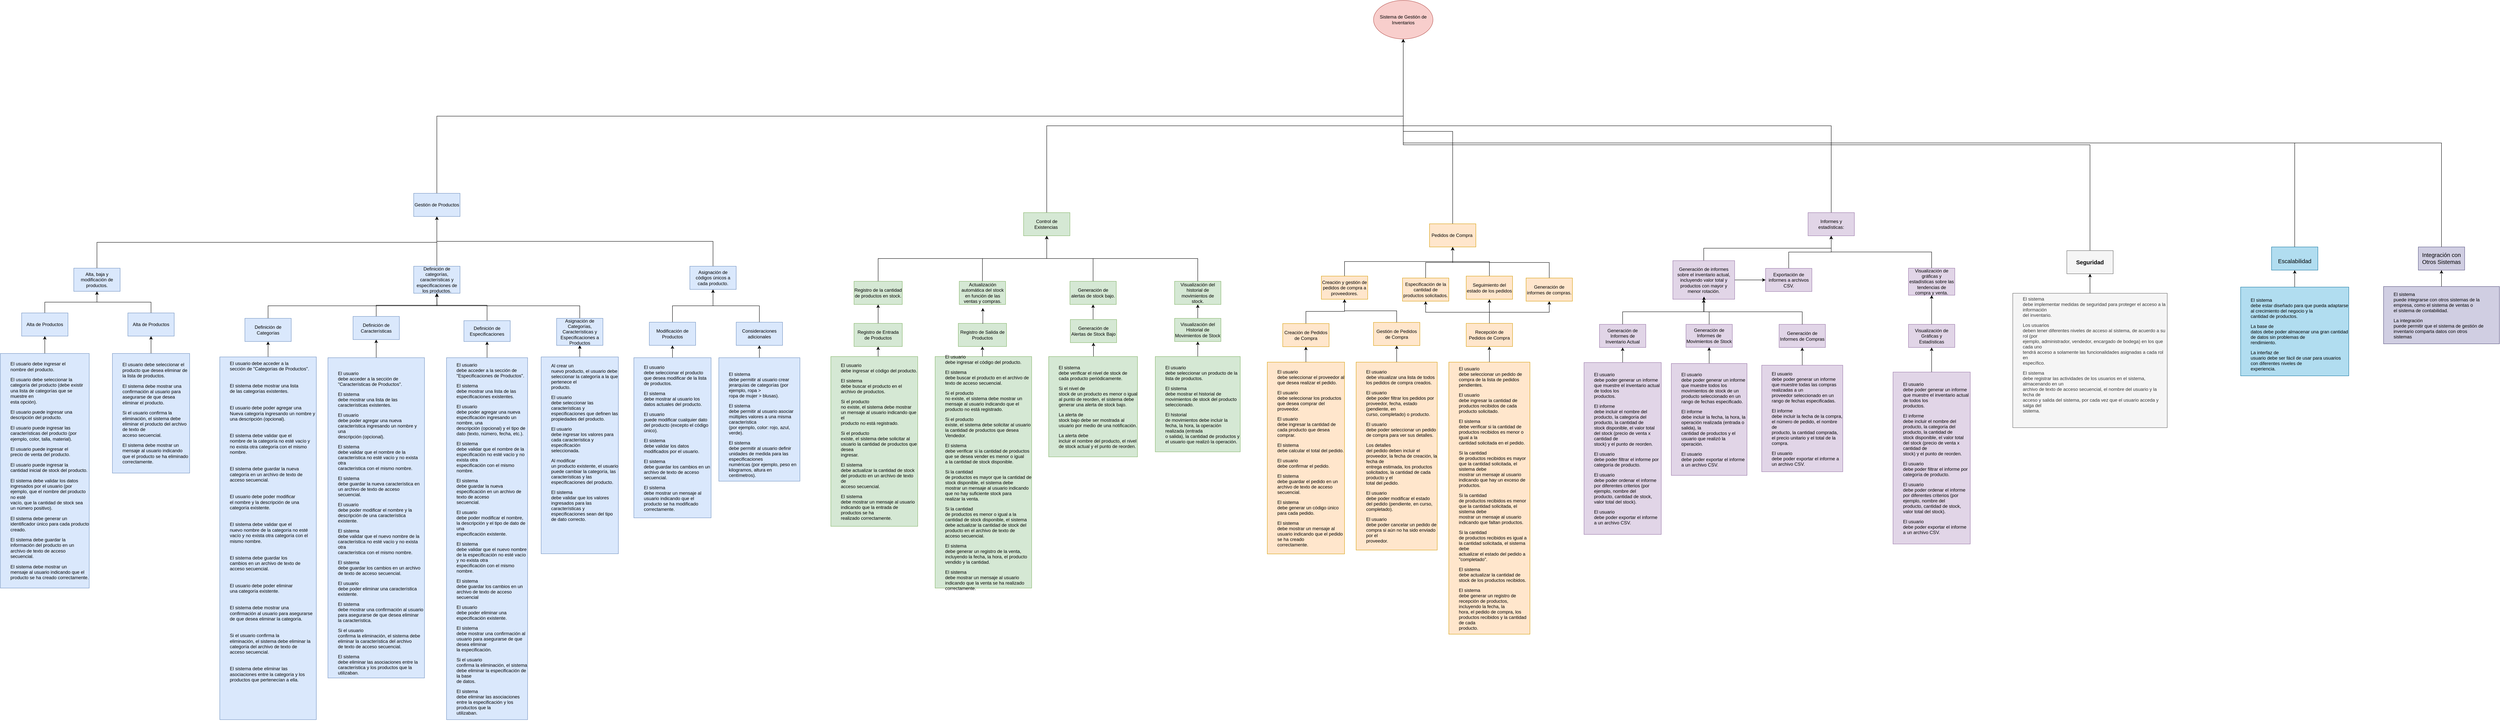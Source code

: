 <mxfile version="24.7.8">
  <diagram name="Página-1" id="LT_tVly3GZGUdZQrAoET">
    <mxGraphModel grid="1" page="1" gridSize="10" guides="1" tooltips="1" connect="1" arrows="1" fold="1" pageScale="1" pageWidth="827" pageHeight="1169" math="0" shadow="0">
      <root>
        <mxCell id="0" />
        <mxCell id="1" parent="0" />
        <mxCell id="ifA4q1T7cPtU3ayCD0aI-2" value="Sistema de Gestión de Inventarios" style="ellipse;whiteSpace=wrap;html=1;fillColor=#f8cecc;strokeColor=#b85450;" vertex="1" parent="1">
          <mxGeometry x="-455" y="-440" width="154" height="100" as="geometry" />
        </mxCell>
        <mxCell id="smJAxq2vNJxop1MBDMqk-154" style="edgeStyle=orthogonalEdgeStyle;rounded=0;orthogonalLoop=1;jettySize=auto;html=1;exitX=0.5;exitY=0;exitDx=0;exitDy=0;" edge="1" parent="1" source="ifA4q1T7cPtU3ayCD0aI-3" target="ifA4q1T7cPtU3ayCD0aI-2">
          <mxGeometry relative="1" as="geometry" />
        </mxCell>
        <mxCell id="ifA4q1T7cPtU3ayCD0aI-3" value="Gestión de Productos" style="rounded=0;whiteSpace=wrap;html=1;fillColor=#dae8fc;strokeColor=#6c8ebf;" vertex="1" parent="1">
          <mxGeometry x="-2940" y="60" width="120" height="60" as="geometry" />
        </mxCell>
        <mxCell id="smJAxq2vNJxop1MBDMqk-149" style="edgeStyle=orthogonalEdgeStyle;rounded=0;orthogonalLoop=1;jettySize=auto;html=1;exitX=0.5;exitY=0;exitDx=0;exitDy=0;" edge="1" parent="1" source="ifA4q1T7cPtU3ayCD0aI-8" target="ifA4q1T7cPtU3ayCD0aI-3">
          <mxGeometry relative="1" as="geometry" />
        </mxCell>
        <mxCell id="ifA4q1T7cPtU3ayCD0aI-8" value="&lt;span id=&quot;docs-internal-guid-405bb6d1-7fff-6382-8991-3358a865125e&quot;&gt;&lt;span style=&quot;font-family: Arial, sans-serif; background-color: transparent; font-variant-numeric: normal; font-variant-east-asian: normal; font-variant-alternates: normal; font-variant-position: normal; vertical-align: baseline; white-space-collapse: preserve;&quot;&gt;&lt;font style=&quot;font-size: 12px;&quot;&gt;Asignación de códigos únicos a cada producto.&lt;/font&gt;&lt;/span&gt;&lt;/span&gt;" style="rounded=0;whiteSpace=wrap;html=1;fillColor=#dae8fc;strokeColor=#6c8ebf;" vertex="1" parent="1">
          <mxGeometry x="-2225" y="249" width="120" height="60" as="geometry" />
        </mxCell>
        <mxCell id="smJAxq2vNJxop1MBDMqk-148" style="edgeStyle=orthogonalEdgeStyle;rounded=0;orthogonalLoop=1;jettySize=auto;html=1;exitX=0.5;exitY=0;exitDx=0;exitDy=0;" edge="1" parent="1" source="ifA4q1T7cPtU3ayCD0aI-9" target="ifA4q1T7cPtU3ayCD0aI-3">
          <mxGeometry relative="1" as="geometry" />
        </mxCell>
        <mxCell id="ifA4q1T7cPtU3ayCD0aI-9" value="&lt;span id=&quot;docs-internal-guid-d1960ae5-7fff-f691-d608-1da2728483b5&quot;&gt;&lt;span style=&quot;font-family: Arial, sans-serif; background-color: transparent; font-variant-numeric: normal; font-variant-east-asian: normal; font-variant-alternates: normal; font-variant-position: normal; vertical-align: baseline; white-space-collapse: preserve;&quot;&gt;&lt;font style=&quot;font-size: 12px;&quot;&gt;Definición de categorías, características y especificaciones de los productos.&lt;/font&gt;&lt;/span&gt;&lt;/span&gt;" style="rounded=0;whiteSpace=wrap;html=1;fillColor=#dae8fc;strokeColor=#6c8ebf;" vertex="1" parent="1">
          <mxGeometry x="-2940" y="249" width="120" height="70" as="geometry" />
        </mxCell>
        <mxCell id="smJAxq2vNJxop1MBDMqk-129" style="edgeStyle=orthogonalEdgeStyle;rounded=0;orthogonalLoop=1;jettySize=auto;html=1;exitX=0.5;exitY=0;exitDx=0;exitDy=0;" edge="1" parent="1" source="ifA4q1T7cPtU3ayCD0aI-21" target="smJAxq2vNJxop1MBDMqk-65">
          <mxGeometry relative="1" as="geometry" />
        </mxCell>
        <mxCell id="ifA4q1T7cPtU3ayCD0aI-21" value="&lt;span id=&quot;docs-internal-guid-2f8ea0d1-7fff-433c-dc08-8aa9278305ec&quot;&gt;&lt;span style=&quot;font-family: Arial, sans-serif; background-color: transparent; font-variant-numeric: normal; font-variant-east-asian: normal; font-variant-alternates: normal; font-variant-position: normal; vertical-align: baseline; white-space-collapse: preserve;&quot;&gt;Visualización de gráficas y estadísticas sobre las tendencias de compra y venta.&lt;/span&gt;&lt;/span&gt;" style="rounded=0;whiteSpace=wrap;html=1;fillColor=#e1d5e7;strokeColor=#9673a6;" vertex="1" parent="1">
          <mxGeometry x="930" y="254" width="120" height="70" as="geometry" />
        </mxCell>
        <mxCell id="smJAxq2vNJxop1MBDMqk-145" style="edgeStyle=orthogonalEdgeStyle;rounded=0;orthogonalLoop=1;jettySize=auto;html=1;exitX=0.5;exitY=0;exitDx=0;exitDy=0;" edge="1" parent="1" source="ifA4q1T7cPtU3ayCD0aI-57" target="ifA4q1T7cPtU3ayCD0aI-9">
          <mxGeometry relative="1" as="geometry">
            <Array as="points">
              <mxPoint x="-2750" y="350" />
              <mxPoint x="-2880" y="350" />
            </Array>
          </mxGeometry>
        </mxCell>
        <mxCell id="ifA4q1T7cPtU3ayCD0aI-57" value="&lt;span id=&quot;docs-internal-guid-e5859c4d-7fff-e714-6009-67da10be89df&quot;&gt;&lt;span style=&quot;font-family: Arial, sans-serif; background-color: transparent; font-variant-numeric: normal; font-variant-east-asian: normal; font-variant-alternates: normal; font-variant-position: normal; vertical-align: baseline; white-space-collapse: preserve;&quot;&gt;&lt;font style=&quot;font-size: 12px;&quot;&gt;Definición de Especificaciones&lt;/font&gt;&lt;/span&gt;&lt;/span&gt;" style="rounded=0;whiteSpace=wrap;html=1;align=center;fillColor=#dae8fc;strokeColor=#6c8ebf;" vertex="1" parent="1">
          <mxGeometry x="-2810" y="390" width="120" height="54" as="geometry" />
        </mxCell>
        <mxCell id="smJAxq2vNJxop1MBDMqk-95" style="edgeStyle=orthogonalEdgeStyle;rounded=0;orthogonalLoop=1;jettySize=auto;html=1;exitX=0.5;exitY=0;exitDx=0;exitDy=0;entryX=0.5;entryY=1;entryDx=0;entryDy=0;" edge="1" parent="1" source="ifA4q1T7cPtU3ayCD0aI-59" target="ifA4q1T7cPtU3ayCD0aI-9">
          <mxGeometry relative="1" as="geometry" />
        </mxCell>
        <mxCell id="ifA4q1T7cPtU3ayCD0aI-59" value="&lt;span id=&quot;docs-internal-guid-bc6af7c7-7fff-6f0a-7688-6d4785aba637&quot;&gt;&lt;span style=&quot;font-family: Arial, sans-serif; background-color: transparent; font-variant-numeric: normal; font-variant-east-asian: normal; font-variant-alternates: normal; font-variant-position: normal; vertical-align: baseline; white-space-collapse: preserve;&quot;&gt;&lt;font style=&quot;font-size: 12px;&quot;&gt;Asignación de Categorías, Características y Especificaciones a Productos&lt;/font&gt;&lt;/span&gt;&lt;/span&gt;" style="rounded=0;whiteSpace=wrap;html=1;align=center;fillColor=#dae8fc;strokeColor=#6c8ebf;" vertex="1" parent="1">
          <mxGeometry x="-2570" y="384" width="120" height="70" as="geometry" />
        </mxCell>
        <mxCell id="smJAxq2vNJxop1MBDMqk-143" style="edgeStyle=orthogonalEdgeStyle;rounded=0;orthogonalLoop=1;jettySize=auto;html=1;exitX=0.5;exitY=0;exitDx=0;exitDy=0;" edge="1" parent="1" source="ifA4q1T7cPtU3ayCD0aI-60" target="ifA4q1T7cPtU3ayCD0aI-8">
          <mxGeometry relative="1" as="geometry" />
        </mxCell>
        <mxCell id="ifA4q1T7cPtU3ayCD0aI-60" value="&lt;span id=&quot;docs-internal-guid-27d3e2ce-7fff-d489-f297-bad26125dd79&quot;&gt;&lt;span style=&quot;font-family: Arial, sans-serif; background-color: transparent; font-variant-numeric: normal; font-variant-east-asian: normal; font-variant-alternates: normal; font-variant-position: normal; vertical-align: baseline; white-space-collapse: preserve;&quot;&gt;&lt;font style=&quot;font-size: 12px;&quot;&gt;Modificación de Productos&lt;/font&gt;&lt;/span&gt;&lt;/span&gt;" style="rounded=0;whiteSpace=wrap;html=1;align=center;fillColor=#dae8fc;strokeColor=#6c8ebf;" vertex="1" parent="1">
          <mxGeometry x="-2330" y="394" width="120" height="60" as="geometry" />
        </mxCell>
        <mxCell id="smJAxq2vNJxop1MBDMqk-144" style="edgeStyle=orthogonalEdgeStyle;rounded=0;orthogonalLoop=1;jettySize=auto;html=1;exitX=0.5;exitY=0;exitDx=0;exitDy=0;" edge="1" parent="1" source="ifA4q1T7cPtU3ayCD0aI-61" target="ifA4q1T7cPtU3ayCD0aI-8">
          <mxGeometry relative="1" as="geometry" />
        </mxCell>
        <mxCell id="ifA4q1T7cPtU3ayCD0aI-61" value="&lt;span id=&quot;docs-internal-guid-9697123e-7fff-0d6c-85d9-8165df3822d4&quot;&gt;&lt;span style=&quot;font-family: Arial, sans-serif; background-color: transparent; font-variant-numeric: normal; font-variant-east-asian: normal; font-variant-alternates: normal; font-variant-position: normal; vertical-align: baseline; white-space-collapse: preserve;&quot;&gt;&lt;font style=&quot;font-size: 12px;&quot;&gt;Consideraciones adicionales&lt;/font&gt;&lt;/span&gt;&lt;/span&gt;" style="rounded=0;whiteSpace=wrap;html=1;align=center;fillColor=#dae8fc;strokeColor=#6c8ebf;" vertex="1" parent="1">
          <mxGeometry x="-2105" y="394" width="120" height="60" as="geometry" />
        </mxCell>
        <mxCell id="smJAxq2vNJxop1MBDMqk-86" style="edgeStyle=orthogonalEdgeStyle;rounded=0;orthogonalLoop=1;jettySize=auto;html=1;exitX=0.5;exitY=0;exitDx=0;exitDy=0;entryX=0.5;entryY=1;entryDx=0;entryDy=0;" edge="1" parent="1" source="ifA4q1T7cPtU3ayCD0aI-125" target="ifA4q1T7cPtU3ayCD0aI-57">
          <mxGeometry relative="1" as="geometry" />
        </mxCell>
        <mxCell id="ifA4q1T7cPtU3ayCD0aI-125" value="&lt;p style=&quot;margin-left:18.0pt;line-height:normal&quot; class=&quot;MsoNormal&quot;&gt;&lt;font&gt;El usuario&lt;br&gt;debe acceder a la sección de &quot;Especificaciones de Productos&quot;.&lt;/font&gt;&lt;/p&gt;&lt;p style=&quot;margin-left:18.0pt;line-height:normal&quot; class=&quot;MsoNormal&quot;&gt;&lt;font&gt;El sistema&lt;br&gt;debe mostrar una lista de las especificaciones existentes.&lt;/font&gt;&lt;/p&gt;&lt;p style=&quot;margin-left:18.0pt;line-height:normal&quot; class=&quot;MsoNormal&quot;&gt;&lt;font&gt;El usuario&lt;br&gt;debe poder agregar una nueva especificación ingresando un nombre, una&lt;br&gt;descripción (opcional) y el tipo de dato (texto, número, fecha, etc.).&lt;/font&gt;&lt;/p&gt;&lt;p style=&quot;margin-left:18.0pt;line-height:normal&quot; class=&quot;MsoNormal&quot;&gt;&lt;font&gt;El sistema&lt;br&gt;debe validar que el nombre de la especificación no esté vacío y no exista otra&lt;br&gt;especificación con el mismo nombre.&lt;/font&gt;&lt;/p&gt;&lt;p style=&quot;margin-left:18.0pt;line-height:normal&quot; class=&quot;MsoNormal&quot;&gt;&lt;font&gt;El sistema&lt;br&gt;debe guardar la nueva especificación en un archivo de texto de acceso&lt;br&gt;secuencial.&lt;/font&gt;&lt;/p&gt;&lt;p style=&quot;margin-left:18.0pt;line-height:normal&quot; class=&quot;MsoNormal&quot;&gt;&lt;font&gt;El usuario&lt;br&gt;debe poder modificar el nombre, la descripción y el tipo de dato de una&lt;br&gt;especificación existente.&lt;/font&gt;&lt;/p&gt;&lt;p style=&quot;margin-left:18.0pt;line-height:normal&quot; class=&quot;MsoNormal&quot;&gt;&lt;font&gt;El sistema&lt;br&gt;debe validar que el nuevo nombre de la especificación no esté vacío y no exista otra&lt;br&gt;especificación con el mismo nombre.&lt;/font&gt;&lt;/p&gt;&lt;p style=&quot;margin-left:18.0pt;line-height:normal&quot; class=&quot;MsoNormal&quot;&gt;&lt;font&gt;El sistema&lt;br&gt;debe guardar los cambios en un archivo de texto de acceso secuencial&lt;/font&gt;&lt;/p&gt;&lt;p style=&quot;margin-left:18.0pt;line-height:normal&quot; class=&quot;MsoNormal&quot;&gt;&lt;font&gt;El usuario&lt;br&gt;debe poder eliminar una especificación existente.&lt;/font&gt;&lt;/p&gt;&lt;p style=&quot;margin-left:18.0pt;line-height:normal&quot; class=&quot;MsoNormal&quot;&gt;&lt;font&gt;El sistema&lt;br&gt;debe mostrar una confirmación al usuario para asegurarse de que desea eliminar&lt;br&gt;la especificación.&lt;/font&gt;&lt;/p&gt;&lt;p style=&quot;margin-left:18.0pt;line-height:normal&quot; class=&quot;MsoNormal&quot;&gt;&lt;font&gt;Si el usuario&lt;br&gt;confirma la eliminación, el sistema debe eliminar la especificación de la base&lt;br&gt;de datos.&lt;/font&gt;&lt;/p&gt;&lt;p style=&quot;margin-left:18.0pt;line-height:normal&quot; class=&quot;MsoNormal&quot;&gt;&lt;font&gt;El sistema&lt;br&gt;debe eliminar las asociaciones entre la especificación y los productos que la&lt;br&gt;utilizaban.&lt;/font&gt;&lt;/p&gt;" style="rounded=0;whiteSpace=wrap;html=1;align=left;fillColor=#dae8fc;strokeColor=#6c8ebf;" vertex="1" parent="1">
          <mxGeometry x="-2855" y="486" width="210" height="938" as="geometry" />
        </mxCell>
        <mxCell id="ifA4q1T7cPtU3ayCD0aI-126" style="edgeStyle=orthogonalEdgeStyle;rounded=0;orthogonalLoop=1;jettySize=auto;html=1;exitX=0.5;exitY=1;exitDx=0;exitDy=0;" edge="1" parent="1">
          <mxGeometry relative="1" as="geometry">
            <mxPoint x="-538" y="1370" as="sourcePoint" />
            <mxPoint x="-538" y="1370" as="targetPoint" />
          </mxGeometry>
        </mxCell>
        <mxCell id="smJAxq2vNJxop1MBDMqk-92" style="edgeStyle=orthogonalEdgeStyle;rounded=0;orthogonalLoop=1;jettySize=auto;html=1;exitX=0.5;exitY=0;exitDx=0;exitDy=0;entryX=0.5;entryY=1;entryDx=0;entryDy=0;" edge="1" parent="1" source="ifA4q1T7cPtU3ayCD0aI-132" target="ifA4q1T7cPtU3ayCD0aI-9">
          <mxGeometry relative="1" as="geometry" />
        </mxCell>
        <mxCell id="ifA4q1T7cPtU3ayCD0aI-132" value="&lt;span id=&quot;docs-internal-guid-e3e479a1-7fff-511a-7746-9dc8a4c2573e&quot;&gt;&lt;span style=&quot;font-family: Arial, sans-serif; background-color: transparent; font-variant-numeric: normal; font-variant-east-asian: normal; font-variant-alternates: normal; font-variant-position: normal; vertical-align: baseline; white-space-collapse: preserve;&quot;&gt;&lt;font style=&quot;font-size: 12px;&quot;&gt;Definición de Categorías&lt;/font&gt;&lt;/span&gt;&lt;/span&gt;" style="rounded=0;whiteSpace=wrap;html=1;align=center;fillColor=#dae8fc;strokeColor=#6c8ebf;" vertex="1" parent="1">
          <mxGeometry x="-3377" y="384" width="120" height="60" as="geometry" />
        </mxCell>
        <mxCell id="smJAxq2vNJxop1MBDMqk-83" style="edgeStyle=orthogonalEdgeStyle;rounded=0;orthogonalLoop=1;jettySize=auto;html=1;exitX=0.5;exitY=0;exitDx=0;exitDy=0;entryX=0.5;entryY=1;entryDx=0;entryDy=0;" edge="1" parent="1" source="ifA4q1T7cPtU3ayCD0aI-133" target="ifA4q1T7cPtU3ayCD0aI-132">
          <mxGeometry relative="1" as="geometry" />
        </mxCell>
        <mxCell id="ifA4q1T7cPtU3ayCD0aI-133" value="&lt;p style=&quot;margin-left:18.0pt&quot; class=&quot;MsoNormal&quot;&gt;&lt;font&gt;&lt;span style=&quot;background-color: initial;&quot;&gt;El usuario debe acceder a la&lt;/span&gt;&lt;br&gt;&lt;span style=&quot;background-color: initial;&quot;&gt;sección de &quot;Categorías de Productos&quot;.&lt;/span&gt;&lt;br&gt;&lt;br&gt;&lt;br&gt;&lt;span style=&quot;background-color: initial;&quot;&gt;El sistema debe mostrar una lista&lt;/span&gt;&lt;br&gt;&lt;span style=&quot;background-color: initial;&quot;&gt;de las categorías existentes.&lt;/span&gt;&lt;br&gt;&lt;br&gt;&lt;br&gt;&lt;span style=&quot;background-color: initial;&quot;&gt;El usuario debe poder agregar una&lt;/span&gt;&lt;br&gt;&lt;span style=&quot;background-color: initial;&quot;&gt;Nueva categoría ingresando un nombre y una descripción (opcional).&lt;/span&gt;&lt;br&gt;&lt;br&gt;&lt;br&gt;&lt;span style=&quot;background-color: initial;&quot;&gt;El sistema debe validar que el&lt;/span&gt;&lt;br&gt;&lt;span style=&quot;background-color: initial;&quot;&gt;nombre de la categoría no esté vacío y no exista otra categoría con el mismo&lt;/span&gt;&lt;br&gt;&lt;span style=&quot;background-color: initial;&quot;&gt;nombre.&lt;/span&gt;&lt;br&gt;&lt;br&gt;&lt;br&gt;&lt;span style=&quot;background-color: initial;&quot;&gt;El sistema debe guardar la nueva&lt;/span&gt;&lt;br&gt;&lt;span style=&quot;background-color: initial;&quot;&gt;categoría en un archivo de texto de acceso secuencial.&lt;/span&gt;&lt;br&gt;&lt;br&gt;&lt;br&gt;&lt;span style=&quot;background-color: initial;&quot;&gt;El usuario debe poder modificar&lt;/span&gt;&lt;br&gt;&lt;span style=&quot;background-color: initial;&quot;&gt;el nombre y la descripción de una categoría existente.&lt;/span&gt;&lt;br&gt;&lt;br&gt;&lt;br&gt;&lt;span style=&quot;background-color: initial;&quot;&gt;El sistema debe validar que el&lt;/span&gt;&lt;br&gt;&lt;span style=&quot;background-color: initial;&quot;&gt;nuevo nombre de la categoría no esté vacío y no exista otra categoría con el&lt;/span&gt;&lt;br&gt;&lt;span style=&quot;background-color: initial;&quot;&gt;mismo nombre.&lt;/span&gt;&lt;br&gt;&lt;br&gt;&lt;br&gt;&lt;span style=&quot;background-color: initial;&quot;&gt;El sistema debe guardar los&lt;/span&gt;&lt;br&gt;&lt;span style=&quot;background-color: initial;&quot;&gt;cambios en un archivo de texto de acceso secuencial.&lt;/span&gt;&lt;br&gt;&lt;br&gt;&lt;br&gt;&lt;span style=&quot;background-color: initial;&quot;&gt;El usuario debe poder eliminar&lt;/span&gt;&lt;br&gt;&lt;span style=&quot;background-color: initial;&quot;&gt;una categoría existente.&lt;/span&gt;&lt;br&gt;&lt;br&gt;&lt;br&gt;&lt;span style=&quot;background-color: initial;&quot;&gt;El sistema debe mostrar una&lt;/span&gt;&lt;br&gt;&lt;span style=&quot;background-color: initial;&quot;&gt;confirmación al usuario para asegurarse de que desea eliminar la categoría.&lt;/span&gt;&lt;br&gt;&lt;br&gt;&lt;br&gt;&lt;span style=&quot;background-color: initial;&quot;&gt;Si el usuario confirma la&lt;/span&gt;&lt;br&gt;&lt;span style=&quot;background-color: initial;&quot;&gt;eliminación, el sistema debe eliminar la categoría del archivo de texto de&lt;/span&gt;&lt;br&gt;&lt;span style=&quot;background-color: initial;&quot;&gt;acceso secuencial.&lt;/span&gt;&lt;br&gt;&lt;br&gt;&lt;br&gt;&lt;span style=&quot;background-color: initial;&quot;&gt;El sistema debe eliminar las&lt;/span&gt;&lt;br&gt;&lt;span style=&quot;background-color: initial;&quot;&gt;asociaciones entre la categoría y los productos que pertenecían a ella.&lt;/span&gt;&lt;/font&gt;&lt;br&gt;&lt;br&gt;&lt;br&gt;&lt;span style=&quot;background-color: initial;&quot;&gt;&amp;nbsp;&lt;/span&gt;&lt;br&gt;&lt;br&gt;&lt;br&gt;&lt;span style=&quot;background-color: initial;&quot;&gt;&amp;nbsp;&lt;/span&gt;&lt;br&gt;&lt;/p&gt;" style="rounded=0;whiteSpace=wrap;html=1;align=left;fillColor=#dae8fc;strokeColor=#6c8ebf;" vertex="1" parent="1">
          <mxGeometry x="-3442" y="484" width="250" height="940" as="geometry" />
        </mxCell>
        <mxCell id="smJAxq2vNJxop1MBDMqk-85" style="edgeStyle=orthogonalEdgeStyle;rounded=0;orthogonalLoop=1;jettySize=auto;html=1;exitX=0.5;exitY=0;exitDx=0;exitDy=0;entryX=0.5;entryY=1;entryDx=0;entryDy=0;" edge="1" parent="1" source="ifA4q1T7cPtU3ayCD0aI-134" target="ifA4q1T7cPtU3ayCD0aI-135">
          <mxGeometry relative="1" as="geometry" />
        </mxCell>
        <mxCell id="ifA4q1T7cPtU3ayCD0aI-134" value="&lt;p style=&quot;line-height:normal&quot; class=&quot;MsoListParagraph&quot;&gt;&lt;br&gt;&lt;/p&gt;&lt;p style=&quot;margin-left:18.0pt;line-height:normal&quot; class=&quot;MsoNormal&quot;&gt;&lt;font&gt;El usuario&lt;br&gt;debe acceder a la sección de &quot;Características de Productos&quot;.&lt;/font&gt;&lt;/p&gt;&lt;p style=&quot;margin-left:18.0pt;line-height:normal&quot; class=&quot;MsoNormal&quot;&gt;&lt;font&gt;El sistema&lt;br&gt;debe mostrar una lista de las características existentes.&lt;/font&gt;&lt;/p&gt;&lt;p style=&quot;margin-left:18.0pt;line-height:normal&quot; class=&quot;MsoNormal&quot;&gt;&lt;font&gt;El usuario&lt;br&gt;debe poder agregar una nueva característica ingresando un nombre y una&lt;br&gt;descripción (opcional).&lt;/font&gt;&lt;/p&gt;&lt;p style=&quot;margin-left:18.0pt;line-height:normal&quot; class=&quot;MsoNormal&quot;&gt;&lt;font&gt;El sistema&lt;br&gt;debe validar que el nombre de la característica no esté vacío y no exista otra&lt;br&gt;característica con el mismo nombre.&lt;/font&gt;&lt;/p&gt;&lt;p style=&quot;margin-left:18.0pt;line-height:normal&quot; class=&quot;MsoNormal&quot;&gt;&lt;font&gt;El sistema&lt;br&gt;debe guardar la nueva característica en un archivo de texto de acceso&lt;br&gt;secuencial.&lt;/font&gt;&lt;/p&gt;&lt;p style=&quot;margin-left:18.0pt;line-height:normal&quot; class=&quot;MsoNormal&quot;&gt;&lt;font&gt;El usuario&lt;br&gt;debe poder modificar el nombre y la descripción de una característica&lt;br&gt;existente.&lt;/font&gt;&lt;/p&gt;&lt;p style=&quot;margin-left:18.0pt;line-height:normal&quot; class=&quot;MsoNormal&quot;&gt;&lt;font&gt;El sistema&lt;br&gt;debe validar que el nuevo nombre de la característica no esté vacío y no exista otra&lt;br&gt;característica con el mismo nombre.&lt;/font&gt;&lt;/p&gt;&lt;p style=&quot;margin-left:18.0pt;line-height:normal&quot; class=&quot;MsoNormal&quot;&gt;&lt;font&gt;El sistema&lt;br&gt;debe guardar los cambios en un archivo de texto de acceso secuencial.&lt;/font&gt;&lt;/p&gt;&lt;p style=&quot;margin-left:18.0pt;line-height:normal&quot; class=&quot;MsoNormal&quot;&gt;&lt;font&gt;El usuario&lt;br&gt;debe poder eliminar una característica existente.&lt;/font&gt;&lt;/p&gt;&lt;p style=&quot;margin-left:18.0pt;line-height:normal&quot; class=&quot;MsoNormal&quot;&gt;&lt;font&gt;El sistema&lt;br&gt;debe mostrar una confirmación al usuario para asegurarse de que desea eliminar&lt;br&gt;la característica.&lt;/font&gt;&lt;/p&gt;&lt;p style=&quot;margin-left:18.0pt;line-height:normal&quot; class=&quot;MsoNormal&quot;&gt;&lt;font&gt;Si el usuario&lt;br&gt;confirma la eliminación, el sistema debe eliminar la característica del archivo&lt;br&gt;de texto de acceso secuencial.&lt;/font&gt;&lt;/p&gt;&lt;p style=&quot;margin-left:18.0pt;line-height:normal&quot; class=&quot;MsoNormal&quot;&gt;&lt;font&gt;El sistema&lt;br&gt;debe eliminar las asociaciones entre la característica y los productos que la&lt;br&gt;utilizaban.&lt;/font&gt;&lt;/p&gt;" style="rounded=0;whiteSpace=wrap;html=1;align=left;fillColor=#dae8fc;strokeColor=#6c8ebf;" vertex="1" parent="1">
          <mxGeometry x="-3162" y="486" width="250" height="830" as="geometry" />
        </mxCell>
        <mxCell id="smJAxq2vNJxop1MBDMqk-93" style="edgeStyle=orthogonalEdgeStyle;rounded=0;orthogonalLoop=1;jettySize=auto;html=1;exitX=0.5;exitY=0;exitDx=0;exitDy=0;" edge="1" parent="1" source="ifA4q1T7cPtU3ayCD0aI-135">
          <mxGeometry relative="1" as="geometry">
            <mxPoint x="-2880" y="320" as="targetPoint" />
          </mxGeometry>
        </mxCell>
        <mxCell id="ifA4q1T7cPtU3ayCD0aI-135" value="&lt;span id=&quot;docs-internal-guid-99689d8c-7fff-a5c3-7e6b-030b7c0817f9&quot;&gt;&lt;span style=&quot;font-family: Arial, sans-serif; background-color: transparent; font-variant-numeric: normal; font-variant-east-asian: normal; font-variant-alternates: normal; font-variant-position: normal; vertical-align: baseline; white-space-collapse: preserve;&quot;&gt;&lt;font style=&quot;font-size: 12px;&quot;&gt;Definición de Características&lt;/font&gt;&lt;/span&gt;&lt;/span&gt;" style="rounded=0;whiteSpace=wrap;html=1;align=center;fillColor=#dae8fc;strokeColor=#6c8ebf;" vertex="1" parent="1">
          <mxGeometry x="-3097" y="379" width="120" height="60" as="geometry" />
        </mxCell>
        <mxCell id="smJAxq2vNJxop1MBDMqk-87" style="edgeStyle=orthogonalEdgeStyle;rounded=0;orthogonalLoop=1;jettySize=auto;html=1;exitX=0.5;exitY=0;exitDx=0;exitDy=0;entryX=0.5;entryY=1;entryDx=0;entryDy=0;" edge="1" parent="1" source="ifA4q1T7cPtU3ayCD0aI-136" target="ifA4q1T7cPtU3ayCD0aI-59">
          <mxGeometry relative="1" as="geometry" />
        </mxCell>
        <mxCell id="ifA4q1T7cPtU3ayCD0aI-136" value="&lt;p style=&quot;margin-left:18.0pt;line-height:normal&quot; class=&quot;MsoNormal&quot;&gt;&lt;font&gt;Al crear un&lt;br&gt;nuevo producto, el usuario debe seleccionar la categoría a la que pertenece el&lt;br&gt;producto.&lt;/font&gt;&lt;/p&gt;&lt;p style=&quot;margin-left:18.0pt;line-height:normal&quot; class=&quot;MsoNormal&quot;&gt;&lt;font&gt;El usuario&lt;br&gt;debe seleccionar las características y especificaciones que definen las&lt;br&gt;propiedades del producto.&lt;/font&gt;&lt;/p&gt;&lt;p style=&quot;margin-left:18.0pt;line-height:normal&quot; class=&quot;MsoNormal&quot;&gt;&lt;font&gt;El usuario&lt;br&gt;debe ingresar los valores para cada característica y especificación&lt;br&gt;seleccionada.&lt;/font&gt;&lt;/p&gt;&lt;p style=&quot;margin-left:18.0pt;line-height:normal&quot; class=&quot;MsoNormal&quot;&gt;&lt;font&gt;Al modificar&lt;br&gt;un producto existente, el usuario puede cambiar la categoría, las&lt;br&gt;características y las especificaciones del producto.&lt;/font&gt;&lt;/p&gt;&lt;p style=&quot;margin-left:18.0pt;line-height:normal&quot; class=&quot;MsoNormal&quot;&gt;&lt;font&gt;El sistema&lt;br&gt;debe validar que los valores ingresados para las características y&lt;br&gt;especificaciones sean del tipo de dato correcto.&lt;/font&gt;&lt;/p&gt;&lt;br&gt;&lt;br&gt;&lt;p style=&quot;line-height: normal;&quot; class=&quot;MsoNormal&quot;&gt;&amp;nbsp;&lt;/p&gt;" style="rounded=0;whiteSpace=wrap;html=1;align=left;fillColor=#dae8fc;strokeColor=#6c8ebf;" vertex="1" parent="1">
          <mxGeometry x="-2610" y="484" width="200" height="510" as="geometry" />
        </mxCell>
        <mxCell id="smJAxq2vNJxop1MBDMqk-88" style="edgeStyle=orthogonalEdgeStyle;rounded=0;orthogonalLoop=1;jettySize=auto;html=1;exitX=0.5;exitY=0;exitDx=0;exitDy=0;entryX=0.5;entryY=1;entryDx=0;entryDy=0;" edge="1" parent="1" source="ifA4q1T7cPtU3ayCD0aI-137" target="ifA4q1T7cPtU3ayCD0aI-60">
          <mxGeometry relative="1" as="geometry" />
        </mxCell>
        <mxCell id="ifA4q1T7cPtU3ayCD0aI-137" value="&lt;p style=&quot;margin-left:18.0pt;line-height:normal&quot; class=&quot;MsoNormal&quot;&gt;&lt;font&gt;El usuario&lt;br&gt;debe seleccionar el producto que desea modificar de la lista de productos.&lt;/font&gt;&lt;/p&gt;&lt;p style=&quot;margin-left:18.0pt;line-height:normal&quot; class=&quot;MsoNormal&quot;&gt;&lt;font&gt;El sistema&lt;br&gt;debe mostrar al usuario los datos actuales del producto.&lt;/font&gt;&lt;/p&gt;&lt;p style=&quot;margin-left:18.0pt;line-height:normal&quot; class=&quot;MsoNormal&quot;&gt;&lt;font&gt;El usuario&lt;br&gt;puede modificar cualquier dato del producto (excepto el código único).&lt;/font&gt;&lt;/p&gt;&lt;p style=&quot;margin-left:18.0pt;line-height:normal&quot; class=&quot;MsoNormal&quot;&gt;&lt;font&gt;El sistema&lt;br&gt;debe validar los datos modificados por el usuario.&lt;/font&gt;&lt;/p&gt;&lt;p style=&quot;margin-left:18.0pt;line-height:normal&quot; class=&quot;MsoNormal&quot;&gt;&lt;font&gt;El sistema&lt;br&gt;debe guardar los cambios en un archivo de texto de acceso secuencial.&lt;/font&gt;&lt;/p&gt;&lt;p style=&quot;margin-left:18.0pt;line-height:normal&quot; class=&quot;MsoNormal&quot;&gt;&lt;font&gt;El sistema&lt;br&gt;debe mostrar un mensaje al usuario indicando que el producto se ha modificado&lt;br&gt;correctamente.&lt;/font&gt;&lt;/p&gt;" style="rounded=0;whiteSpace=wrap;html=1;align=left;fillColor=#dae8fc;strokeColor=#6c8ebf;" vertex="1" parent="1">
          <mxGeometry x="-2370" y="486" width="200" height="415" as="geometry" />
        </mxCell>
        <mxCell id="smJAxq2vNJxop1MBDMqk-89" style="edgeStyle=orthogonalEdgeStyle;rounded=0;orthogonalLoop=1;jettySize=auto;html=1;exitX=0.5;exitY=0;exitDx=0;exitDy=0;entryX=0.5;entryY=1;entryDx=0;entryDy=0;" edge="1" parent="1" source="ifA4q1T7cPtU3ayCD0aI-138" target="ifA4q1T7cPtU3ayCD0aI-61">
          <mxGeometry relative="1" as="geometry" />
        </mxCell>
        <mxCell id="ifA4q1T7cPtU3ayCD0aI-138" value="&lt;p style=&quot;margin-left:18.0pt;line-height:normal&quot; class=&quot;MsoNormal&quot;&gt;&lt;br&gt;&lt;/p&gt;&lt;p style=&quot;margin-left:18.0pt;line-height:normal&quot; class=&quot;MsoNormal&quot;&gt;&lt;font&gt;El sistema&lt;br&gt;debe permitir al usuario crear jerarquías de categorías (por ejemplo, ropa &amp;gt;&lt;br&gt;ropa de mujer &amp;gt; blusas).&lt;/font&gt;&lt;/p&gt;&lt;p style=&quot;margin-left:18.0pt;line-height:normal&quot; class=&quot;MsoNormal&quot;&gt;&lt;font&gt;El sistema&lt;br&gt;debe permitir al usuario asociar múltiples valores a una misma característica&lt;br&gt; (por ejemplo, color: rojo, azul, verde).&lt;/font&gt;&lt;/p&gt;&lt;p style=&quot;margin-left:18.0pt;line-height:normal&quot; class=&quot;MsoNormal&quot;&gt;&lt;font&gt;El sistema&lt;br&gt;debe permitir al usuario definir unidades de medida para las especificaciones&lt;br&gt;numéricas (por ejemplo, peso en kilogramos, altura en centímetros).&lt;/font&gt;&lt;/p&gt;" style="rounded=0;whiteSpace=wrap;html=1;align=left;fillColor=#dae8fc;strokeColor=#6c8ebf;" vertex="1" parent="1">
          <mxGeometry x="-2150" y="486" width="210" height="320" as="geometry" />
        </mxCell>
        <mxCell id="smJAxq2vNJxop1MBDMqk-77" style="edgeStyle=orthogonalEdgeStyle;rounded=0;orthogonalLoop=1;jettySize=auto;html=1;exitX=0.5;exitY=0;exitDx=0;exitDy=0;entryX=0.5;entryY=1;entryDx=0;entryDy=0;" edge="1" parent="1" source="ifA4q1T7cPtU3ayCD0aI-151" target="ifA4q1T7cPtU3ayCD0aI-154">
          <mxGeometry relative="1" as="geometry" />
        </mxCell>
        <mxCell id="ifA4q1T7cPtU3ayCD0aI-151" value="&lt;p style=&quot;margin-left:18.0pt&quot; class=&quot;MsoNormal&quot;&gt;&lt;font&gt;El usuario debe ingresar el&lt;br&gt;nombre del producto.&lt;/font&gt;&lt;/p&gt;&lt;p style=&quot;margin-left:18.0pt&quot; class=&quot;MsoNormal&quot;&gt;&lt;font&gt;El usuario debe seleccionar la&lt;br&gt;categoría del producto (debe existir una lista de categorías que se muestre en&lt;br&gt;esta opción).&lt;/font&gt;&lt;/p&gt;&lt;p style=&quot;margin-left:18.0pt&quot; class=&quot;MsoNormal&quot;&gt;&lt;font&gt;El usuario puede ingresar una&lt;br&gt;descripción del producto.&lt;/font&gt;&lt;/p&gt;&lt;p style=&quot;margin-left:18.0pt&quot; class=&quot;MsoNormal&quot;&gt;&lt;font&gt;El usuario puede ingresar las&lt;br&gt;características del producto (por ejemplo, color, talla, material).&lt;/font&gt;&lt;/p&gt;&lt;p style=&quot;margin-left:18.0pt&quot; class=&quot;MsoNormal&quot;&gt;&lt;font&gt;El usuario puede ingresar el&lt;br&gt;precio de venta del producto.&lt;/font&gt;&lt;/p&gt;&lt;p style=&quot;margin-left:18.0pt&quot; class=&quot;MsoNormal&quot;&gt;&lt;font&gt;El usuario puede ingresar la&lt;br&gt;cantidad inicial de stock del producto.&lt;/font&gt;&lt;/p&gt;&lt;p style=&quot;margin-left:18.0pt&quot; class=&quot;MsoNormal&quot;&gt;&lt;font&gt;El sistema debe validar los datos&lt;br&gt;ingresados por el usuario (por ejemplo, que el nombre del producto no esté&lt;br&gt;vacío, que la cantidad de stock sea un número positivo).&lt;/font&gt;&lt;/p&gt;&lt;p style=&quot;margin-left:18.0pt&quot; class=&quot;MsoNormal&quot;&gt;&lt;font&gt;El sistema debe generar un&lt;br&gt;identificador único para cada producto creado.&lt;/font&gt;&lt;/p&gt;&lt;p style=&quot;margin-left:18.0pt&quot; class=&quot;MsoNormal&quot;&gt;&lt;font&gt;El sistema debe guardar la&lt;br&gt;información del producto en un archivo de texto de acceso secuencial.&lt;/font&gt;&lt;/p&gt;&lt;p style=&quot;margin-left:18.0pt&quot; class=&quot;MsoNormal&quot;&gt;&lt;font&gt;El sistema debe mostrar un&lt;br&gt;mensaje al usuario indicando que el producto se ha creado correctamente.&lt;/font&gt;&lt;/p&gt;" style="rounded=0;whiteSpace=wrap;html=1;fillColor=#dae8fc;strokeColor=#6c8ebf;align=left;" vertex="1" parent="1">
          <mxGeometry x="-4010" y="475" width="230" height="608" as="geometry" />
        </mxCell>
        <mxCell id="smJAxq2vNJxop1MBDMqk-78" style="edgeStyle=orthogonalEdgeStyle;rounded=0;orthogonalLoop=1;jettySize=auto;html=1;exitX=0.5;exitY=0;exitDx=0;exitDy=0;entryX=0.5;entryY=1;entryDx=0;entryDy=0;" edge="1" parent="1" source="ifA4q1T7cPtU3ayCD0aI-152" target="ifA4q1T7cPtU3ayCD0aI-153">
          <mxGeometry relative="1" as="geometry" />
        </mxCell>
        <mxCell id="ifA4q1T7cPtU3ayCD0aI-152" value="&lt;p style=&quot;margin-left:18.0pt&quot; class=&quot;MsoNormal&quot;&gt;&lt;font&gt;El usuario debe seleccionar el&lt;br&gt;producto que desea eliminar de la lista de productos.&lt;/font&gt;&lt;/p&gt;&lt;p style=&quot;margin-left:18.0pt&quot; class=&quot;MsoNormal&quot;&gt;&lt;font&gt;El sistema debe mostrar una&lt;br&gt;confirmación al usuario para asegurarse de que desea eliminar el producto.&lt;/font&gt;&lt;/p&gt;&lt;p style=&quot;margin-left:18.0pt&quot; class=&quot;MsoNormal&quot;&gt;&lt;font&gt;Si el usuario confirma la&lt;br&gt;eliminación, el sistema debe eliminar el producto del archivo de texto de&lt;br&gt;acceso secuencial.&lt;/font&gt;&lt;/p&gt;&lt;p style=&quot;margin-left:18.0pt&quot; class=&quot;MsoNormal&quot;&gt;&lt;font&gt;El sistema debe mostrar un&lt;br&gt;mensaje al usuario indicando que el producto se ha eliminado correctamente.&lt;/font&gt;&lt;/p&gt;" style="rounded=0;whiteSpace=wrap;html=1;align=left;fillColor=#dae8fc;strokeColor=#6c8ebf;" vertex="1" parent="1">
          <mxGeometry x="-3720" y="475" width="200" height="310" as="geometry" />
        </mxCell>
        <mxCell id="smJAxq2vNJxop1MBDMqk-80" style="edgeStyle=orthogonalEdgeStyle;rounded=0;orthogonalLoop=1;jettySize=auto;html=1;exitX=0.5;exitY=0;exitDx=0;exitDy=0;entryX=0.5;entryY=1;entryDx=0;entryDy=0;" edge="1" parent="1" source="ifA4q1T7cPtU3ayCD0aI-153" target="ifA4q1T7cPtU3ayCD0aI-155">
          <mxGeometry relative="1" as="geometry" />
        </mxCell>
        <mxCell id="ifA4q1T7cPtU3ayCD0aI-153" value="&lt;span id=&quot;docs-internal-guid-b9bb647c-7fff-f746-c891-ee42af87f507&quot;&gt;&lt;span style=&quot;font-family: Arial, sans-serif; background-color: transparent; font-variant-numeric: normal; font-variant-east-asian: normal; font-variant-alternates: normal; font-variant-position: normal; vertical-align: baseline; white-space-collapse: preserve;&quot;&gt;&lt;font style=&quot;font-size: 12px;&quot;&gt;Alta de Productos&lt;/font&gt;&lt;/span&gt;&lt;/span&gt;" style="rounded=0;whiteSpace=wrap;html=1;align=center;fillColor=#dae8fc;strokeColor=#6c8ebf;" vertex="1" parent="1">
          <mxGeometry x="-3680" y="370" width="120" height="60" as="geometry" />
        </mxCell>
        <mxCell id="smJAxq2vNJxop1MBDMqk-79" style="edgeStyle=orthogonalEdgeStyle;rounded=0;orthogonalLoop=1;jettySize=auto;html=1;exitX=0.5;exitY=0;exitDx=0;exitDy=0;entryX=0.5;entryY=1;entryDx=0;entryDy=0;" edge="1" parent="1" source="ifA4q1T7cPtU3ayCD0aI-154" target="ifA4q1T7cPtU3ayCD0aI-155">
          <mxGeometry relative="1" as="geometry" />
        </mxCell>
        <mxCell id="ifA4q1T7cPtU3ayCD0aI-154" value="&lt;span id=&quot;docs-internal-guid-b9bb647c-7fff-f746-c891-ee42af87f507&quot;&gt;&lt;span style=&quot;font-family: Arial, sans-serif; background-color: transparent; font-variant-numeric: normal; font-variant-east-asian: normal; font-variant-alternates: normal; font-variant-position: normal; vertical-align: baseline; white-space-collapse: preserve;&quot;&gt;&lt;font style=&quot;font-size: 12px;&quot;&gt;Alta de Productos&lt;/font&gt;&lt;/span&gt;&lt;/span&gt;" style="rounded=0;whiteSpace=wrap;html=1;align=center;fillColor=#dae8fc;strokeColor=#6c8ebf;" vertex="1" parent="1">
          <mxGeometry x="-3955" y="370" width="120" height="60" as="geometry" />
        </mxCell>
        <mxCell id="smJAxq2vNJxop1MBDMqk-147" style="edgeStyle=orthogonalEdgeStyle;rounded=0;orthogonalLoop=1;jettySize=auto;html=1;exitX=0.5;exitY=0;exitDx=0;exitDy=0;" edge="1" parent="1" source="ifA4q1T7cPtU3ayCD0aI-155" target="ifA4q1T7cPtU3ayCD0aI-3">
          <mxGeometry relative="1" as="geometry" />
        </mxCell>
        <mxCell id="ifA4q1T7cPtU3ayCD0aI-155" value="&lt;span id=&quot;docs-internal-guid-7e5b880c-7fff-3856-84e9-59a129e8e026&quot;&gt;&lt;span style=&quot;font-family: Arial, sans-serif; background-color: transparent; font-variant-numeric: normal; font-variant-east-asian: normal; font-variant-alternates: normal; font-variant-position: normal; vertical-align: baseline; white-space-collapse: preserve;&quot;&gt;&lt;font style=&quot;font-size: 12px;&quot;&gt;Alta, baja y modificación de productos.&lt;/font&gt;&lt;/span&gt;&lt;/span&gt;" style="rounded=0;whiteSpace=wrap;html=1;align=center;fillColor=#dae8fc;strokeColor=#6c8ebf;" vertex="1" parent="1">
          <mxGeometry x="-3820" y="254" width="120" height="60" as="geometry" />
        </mxCell>
        <mxCell id="smJAxq2vNJxop1MBDMqk-155" style="edgeStyle=orthogonalEdgeStyle;rounded=0;orthogonalLoop=1;jettySize=auto;html=1;exitX=0.5;exitY=0;exitDx=0;exitDy=0;" edge="1" parent="1" source="smJAxq2vNJxop1MBDMqk-3" target="ifA4q1T7cPtU3ayCD0aI-2">
          <mxGeometry relative="1" as="geometry" />
        </mxCell>
        <mxCell id="smJAxq2vNJxop1MBDMqk-3" value="Control de Existencias&amp;nbsp;" style="rounded=0;whiteSpace=wrap;html=1;fillColor=#d5e8d4;strokeColor=#82b366;" vertex="1" parent="1">
          <mxGeometry x="-1361" y="110" width="120" height="60" as="geometry" />
        </mxCell>
        <mxCell id="smJAxq2vNJxop1MBDMqk-142" style="edgeStyle=orthogonalEdgeStyle;rounded=0;orthogonalLoop=1;jettySize=auto;html=1;exitX=0.5;exitY=0;exitDx=0;exitDy=0;" edge="1" parent="1" source="smJAxq2vNJxop1MBDMqk-4" target="smJAxq2vNJxop1MBDMqk-3">
          <mxGeometry relative="1" as="geometry" />
        </mxCell>
        <mxCell id="smJAxq2vNJxop1MBDMqk-4" value="&lt;span id=&quot;docs-internal-guid-0bfc275f-7fff-4375-56a2-c0b99b01688d&quot;&gt;&lt;span style=&quot;font-family: Arial, sans-serif; background-color: transparent; font-variant-numeric: normal; font-variant-east-asian: normal; font-variant-alternates: normal; font-variant-position: normal; vertical-align: baseline; white-space-collapse: preserve;&quot;&gt;&lt;font style=&quot;font-size: 12px;&quot;&gt;Actualización automática del stock en función de las ventas y compras.&lt;/font&gt;&lt;/span&gt;&lt;/span&gt;" style="rounded=0;whiteSpace=wrap;html=1;fillColor=#d5e8d4;strokeColor=#82b366;" vertex="1" parent="1">
          <mxGeometry x="-1527.5" y="288" width="120" height="60" as="geometry" />
        </mxCell>
        <mxCell id="smJAxq2vNJxop1MBDMqk-105" style="edgeStyle=orthogonalEdgeStyle;rounded=0;orthogonalLoop=1;jettySize=auto;html=1;exitX=0.5;exitY=0;exitDx=0;exitDy=0;entryX=0.5;entryY=1;entryDx=0;entryDy=0;" edge="1" parent="1" source="smJAxq2vNJxop1MBDMqk-5" target="smJAxq2vNJxop1MBDMqk-3">
          <mxGeometry relative="1" as="geometry" />
        </mxCell>
        <mxCell id="smJAxq2vNJxop1MBDMqk-5" value="&lt;span id=&quot;docs-internal-guid-3074f23c-7fff-06cd-805e-6ff5ce3f088e&quot;&gt;&lt;span style=&quot;font-family: Arial, sans-serif; background-color: transparent; font-variant-numeric: normal; font-variant-east-asian: normal; font-variant-alternates: normal; font-variant-position: normal; vertical-align: baseline; white-space-collapse: preserve;&quot;&gt;&lt;font style=&quot;font-size: 12px;&quot;&gt;Registro de la cantidad de productos en stock.&lt;/font&gt;&lt;/span&gt;&lt;/span&gt;" style="rounded=0;whiteSpace=wrap;html=1;fillColor=#d5e8d4;strokeColor=#82b366;" vertex="1" parent="1">
          <mxGeometry x="-1800" y="288" width="125" height="60" as="geometry" />
        </mxCell>
        <mxCell id="smJAxq2vNJxop1MBDMqk-98" style="edgeStyle=orthogonalEdgeStyle;rounded=0;orthogonalLoop=1;jettySize=auto;html=1;exitX=0.5;exitY=0;exitDx=0;exitDy=0;entryX=0.5;entryY=1;entryDx=0;entryDy=0;" edge="1" parent="1" source="smJAxq2vNJxop1MBDMqk-6" target="smJAxq2vNJxop1MBDMqk-5">
          <mxGeometry relative="1" as="geometry" />
        </mxCell>
        <mxCell id="smJAxq2vNJxop1MBDMqk-6" value="&lt;span id=&quot;docs-internal-guid-521ce19e-7fff-e918-7680-221614360bff&quot;&gt;&lt;span style=&quot;font-family: Arial, sans-serif; background-color: transparent; font-variant-numeric: normal; font-variant-east-asian: normal; font-variant-alternates: normal; font-variant-position: normal; vertical-align: baseline; white-space-collapse: preserve;&quot;&gt;&lt;font style=&quot;font-size: 12px;&quot;&gt;Registro de Entrada de Productos&lt;/font&gt;&lt;/span&gt;&lt;/span&gt;" style="rounded=0;whiteSpace=wrap;html=1;fillColor=#d5e8d4;strokeColor=#82b366;" vertex="1" parent="1">
          <mxGeometry x="-1800" y="397" width="125" height="60" as="geometry" />
        </mxCell>
        <mxCell id="smJAxq2vNJxop1MBDMqk-7" value="&lt;span id=&quot;docs-internal-guid-bd9cb714-7fff-7251-b6b4-c889be956e56&quot;&gt;&lt;span style=&quot;font-family: Arial, sans-serif; background-color: transparent; font-variant-numeric: normal; font-variant-east-asian: normal; font-variant-alternates: normal; font-variant-position: normal; vertical-align: baseline; white-space-collapse: preserve;&quot;&gt;&lt;font style=&quot;font-size: 12px;&quot;&gt;Registro de Salida de Productos&lt;/font&gt;&lt;/span&gt;&lt;/span&gt;" style="rounded=0;whiteSpace=wrap;html=1;fillColor=#d5e8d4;strokeColor=#82b366;" vertex="1" parent="1">
          <mxGeometry x="-1530" y="397" width="125" height="60" as="geometry" />
        </mxCell>
        <mxCell id="smJAxq2vNJxop1MBDMqk-102" style="edgeStyle=orthogonalEdgeStyle;rounded=0;orthogonalLoop=1;jettySize=auto;html=1;exitX=0.5;exitY=0;exitDx=0;exitDy=0;entryX=0.5;entryY=1;entryDx=0;entryDy=0;" edge="1" parent="1" source="smJAxq2vNJxop1MBDMqk-8" target="smJAxq2vNJxop1MBDMqk-3">
          <mxGeometry relative="1" as="geometry" />
        </mxCell>
        <mxCell id="smJAxq2vNJxop1MBDMqk-8" value="&lt;span id=&quot;docs-internal-guid-61c39f6e-7fff-7b34-3749-c42951198484&quot;&gt;&lt;span style=&quot;font-family: Arial, sans-serif; background-color: transparent; font-variant-numeric: normal; font-variant-east-asian: normal; font-variant-alternates: normal; font-variant-position: normal; vertical-align: baseline; white-space-collapse: preserve;&quot;&gt;Generación de alertas de stock bajo.&lt;/span&gt;&lt;/span&gt;" style="rounded=0;whiteSpace=wrap;html=1;fillColor=#d5e8d4;strokeColor=#82b366;" vertex="1" parent="1">
          <mxGeometry x="-1241" y="288" width="120" height="60" as="geometry" />
        </mxCell>
        <mxCell id="smJAxq2vNJxop1MBDMqk-101" style="edgeStyle=orthogonalEdgeStyle;rounded=0;orthogonalLoop=1;jettySize=auto;html=1;exitX=0.5;exitY=0;exitDx=0;exitDy=0;entryX=0.5;entryY=1;entryDx=0;entryDy=0;" edge="1" parent="1" source="smJAxq2vNJxop1MBDMqk-9" target="smJAxq2vNJxop1MBDMqk-8">
          <mxGeometry relative="1" as="geometry" />
        </mxCell>
        <mxCell id="smJAxq2vNJxop1MBDMqk-9" value="&lt;span id=&quot;docs-internal-guid-e5963888-7fff-4491-0f52-1f6ae0faafae&quot;&gt;&lt;span style=&quot;font-family: Arial, sans-serif; background-color: transparent; font-variant-numeric: normal; font-variant-east-asian: normal; font-variant-alternates: normal; font-variant-position: normal; vertical-align: baseline; white-space-collapse: preserve;&quot;&gt;&lt;font style=&quot;font-size: 12px;&quot;&gt;Generación de Alertas de Stock Bajo&lt;/font&gt;&lt;/span&gt;&lt;/span&gt;" style="rounded=0;whiteSpace=wrap;html=1;fillColor=#d5e8d4;strokeColor=#82b366;align=center;" vertex="1" parent="1">
          <mxGeometry x="-1240" y="387" width="120" height="60" as="geometry" />
        </mxCell>
        <mxCell id="smJAxq2vNJxop1MBDMqk-107" style="edgeStyle=orthogonalEdgeStyle;rounded=0;orthogonalLoop=1;jettySize=auto;html=1;exitX=0.5;exitY=0;exitDx=0;exitDy=0;entryX=0.5;entryY=1;entryDx=0;entryDy=0;" edge="1" parent="1" source="smJAxq2vNJxop1MBDMqk-10" target="smJAxq2vNJxop1MBDMqk-3">
          <mxGeometry relative="1" as="geometry" />
        </mxCell>
        <mxCell id="smJAxq2vNJxop1MBDMqk-10" value="&lt;span id=&quot;docs-internal-guid-f59797bc-7fff-afb5-2489-0fb6a54099af&quot;&gt;&lt;span style=&quot;font-family: Arial, sans-serif; background-color: transparent; font-variant-numeric: normal; font-variant-east-asian: normal; font-variant-alternates: normal; font-variant-position: normal; vertical-align: baseline; white-space-collapse: preserve;&quot;&gt;Visualización del historial de movimientos de stock.&lt;/span&gt;&lt;/span&gt;" style="rounded=0;whiteSpace=wrap;html=1;fillColor=#d5e8d4;strokeColor=#82b366;" vertex="1" parent="1">
          <mxGeometry x="-970" y="288" width="120" height="60" as="geometry" />
        </mxCell>
        <mxCell id="smJAxq2vNJxop1MBDMqk-104" style="edgeStyle=orthogonalEdgeStyle;rounded=0;orthogonalLoop=1;jettySize=auto;html=1;exitX=0.5;exitY=0;exitDx=0;exitDy=0;entryX=0.5;entryY=1;entryDx=0;entryDy=0;" edge="1" parent="1" source="smJAxq2vNJxop1MBDMqk-11" target="smJAxq2vNJxop1MBDMqk-10">
          <mxGeometry relative="1" as="geometry" />
        </mxCell>
        <mxCell id="smJAxq2vNJxop1MBDMqk-11" value="&lt;span id=&quot;docs-internal-guid-9444c697-7fff-167f-375f-8fe80c3f1b7d&quot;&gt;&lt;span style=&quot;font-family: Arial, sans-serif; background-color: transparent; font-variant-numeric: normal; font-variant-east-asian: normal; font-variant-alternates: normal; font-variant-position: normal; vertical-align: baseline; white-space-collapse: preserve;&quot;&gt;&lt;font style=&quot;font-size: 12px;&quot;&gt;Visualización del Historial de Movimientos de Stock&lt;/font&gt;&lt;/span&gt;&lt;/span&gt;" style="rounded=0;whiteSpace=wrap;html=1;fillColor=#d5e8d4;strokeColor=#82b366;" vertex="1" parent="1">
          <mxGeometry x="-970" y="384" width="120" height="60" as="geometry" />
        </mxCell>
        <mxCell id="smJAxq2vNJxop1MBDMqk-103" style="edgeStyle=orthogonalEdgeStyle;rounded=0;orthogonalLoop=1;jettySize=auto;html=1;exitX=0.5;exitY=0;exitDx=0;exitDy=0;entryX=0.5;entryY=1;entryDx=0;entryDy=0;" edge="1" parent="1" source="smJAxq2vNJxop1MBDMqk-12" target="smJAxq2vNJxop1MBDMqk-11">
          <mxGeometry relative="1" as="geometry" />
        </mxCell>
        <mxCell id="smJAxq2vNJxop1MBDMqk-12" value="&lt;p style=&quot;margin-left:18.0pt;line-height:normal&quot; class=&quot;MsoNormal&quot;&gt;&lt;font&gt;El usuario&lt;br&gt;debe seleccionar un producto de la lista de productos.&lt;/font&gt;&lt;/p&gt;&lt;p style=&quot;margin-left:18.0pt;line-height:normal&quot; class=&quot;MsoNormal&quot;&gt;&lt;font&gt;El sistema&lt;br&gt;debe mostrar el historial de movimientos de stock del producto seleccionado.&lt;/font&gt;&lt;/p&gt;&lt;p style=&quot;margin-left:18.0pt;line-height:normal&quot; class=&quot;MsoNormal&quot;&gt;&lt;font&gt;El historial&lt;br&gt;de movimientos debe incluir la fecha, la hora, la operación realizada (entrada&lt;br&gt;o salida), la cantidad de productos y el usuario que realizó la operación.&lt;/font&gt;&lt;/p&gt;" style="rounded=0;whiteSpace=wrap;html=1;fillColor=#d5e8d4;strokeColor=#82b366;align=left;" vertex="1" parent="1">
          <mxGeometry x="-1020" y="483" width="220" height="247" as="geometry" />
        </mxCell>
        <mxCell id="smJAxq2vNJxop1MBDMqk-100" style="edgeStyle=orthogonalEdgeStyle;rounded=0;orthogonalLoop=1;jettySize=auto;html=1;exitX=0.5;exitY=0;exitDx=0;exitDy=0;entryX=0.5;entryY=1;entryDx=0;entryDy=0;" edge="1" parent="1" source="smJAxq2vNJxop1MBDMqk-13" target="smJAxq2vNJxop1MBDMqk-9">
          <mxGeometry relative="1" as="geometry" />
        </mxCell>
        <mxCell id="smJAxq2vNJxop1MBDMqk-13" value="&lt;p style=&quot;margin-left:18.0pt;line-height:normal&quot; class=&quot;MsoNormal&quot;&gt;&lt;font&gt;El sistema&lt;br&gt;debe verificar el nivel de stock de cada producto periódicamente.&lt;/font&gt;&lt;/p&gt;&lt;p style=&quot;margin-left:18.0pt;line-height:normal&quot; class=&quot;MsoNormal&quot;&gt;&lt;font&gt;Si el nivel de&lt;br&gt;stock de un producto es menor o igual al punto de reorden, el sistema debe&lt;br&gt;generar una alerta de stock bajo.&lt;/font&gt;&lt;/p&gt;&lt;p style=&quot;margin-left:18.0pt;line-height:normal&quot; class=&quot;MsoNormal&quot;&gt;&lt;font&gt;La alerta de&lt;br&gt;stock bajo debe ser mostrada al usuario por medio de una notificación.&lt;/font&gt;&lt;/p&gt;&lt;p style=&quot;margin-left:18.0pt;line-height:normal&quot; class=&quot;MsoNormal&quot;&gt;&lt;font&gt;La alerta debe&lt;br&gt;incluir el nombre del producto, el nivel de stock actual y el punto de reorden.&lt;/font&gt;&lt;/p&gt;" style="rounded=0;whiteSpace=wrap;html=1;fillColor=#d5e8d4;strokeColor=#82b366;align=left;" vertex="1" parent="1">
          <mxGeometry x="-1296" y="483" width="230" height="260" as="geometry" />
        </mxCell>
        <mxCell id="smJAxq2vNJxop1MBDMqk-97" style="edgeStyle=orthogonalEdgeStyle;rounded=0;orthogonalLoop=1;jettySize=auto;html=1;exitX=0.5;exitY=0;exitDx=0;exitDy=0;entryX=0.5;entryY=1;entryDx=0;entryDy=0;" edge="1" parent="1" source="smJAxq2vNJxop1MBDMqk-14" target="smJAxq2vNJxop1MBDMqk-7">
          <mxGeometry relative="1" as="geometry" />
        </mxCell>
        <mxCell id="smJAxq2vNJxop1MBDMqk-14" value="&lt;p style=&quot;margin-left:18.0pt;line-height:normal&quot; class=&quot;MsoNormal&quot;&gt;&lt;font&gt;El usuario&lt;br&gt;debe ingresar el código del producto.&lt;/font&gt;&lt;/p&gt;&lt;p style=&quot;margin-left:18.0pt;line-height:normal&quot; class=&quot;MsoNormal&quot;&gt;&lt;font&gt;El sistema&lt;br&gt;debe buscar el producto en el archivo de texto de acceso secuencial.&lt;/font&gt;&lt;/p&gt;&lt;p style=&quot;margin-left:18.0pt;line-height:normal&quot; class=&quot;MsoNormal&quot;&gt;&lt;font&gt;Si el producto&lt;br&gt;no existe, el sistema debe mostrar un mensaje al usuario indicando que el&lt;br&gt;producto no está registrado.&lt;/font&gt;&lt;/p&gt;&lt;p style=&quot;margin-left:18.0pt;line-height:normal&quot; class=&quot;MsoNormal&quot;&gt;&lt;font&gt;Si el producto&lt;br&gt;existe, el sistema debe solicitar al usuario la cantidad de productos que desea&lt;br&gt;Vendedor.&lt;/font&gt;&lt;/p&gt;&lt;p style=&quot;margin-left:18.0pt;line-height:normal&quot; class=&quot;MsoNormal&quot;&gt;&lt;font&gt;El sistema&lt;br&gt;debe verificar si la cantidad de productos que se desea vender es menor o igual&lt;br&gt;a la cantidad de stock disponible.&lt;/font&gt;&lt;/p&gt;&lt;p style=&quot;margin-left:18.0pt;line-height:normal&quot; class=&quot;MsoNormal&quot;&gt;&lt;font&gt;Si la cantidad&lt;br&gt;de productos es mayor que la cantidad de stock disponible, el sistema debe&lt;br&gt;mostrar un mensaje al usuario indicando que no hay suficiente stock para&lt;br&gt;realizar la venta.&lt;/font&gt;&lt;/p&gt;&lt;p style=&quot;margin-left:18.0pt;line-height:normal&quot; class=&quot;MsoNormal&quot;&gt;&lt;font&gt;Si la cantidad&lt;br&gt;de productos es menor o igual a la cantidad de stock disponible, el sistema&lt;br&gt;debe actualizar la cantidad de stock del producto en el archivo de texto de&lt;br&gt;acceso secuencial.&lt;/font&gt;&lt;/p&gt;&lt;p style=&quot;margin-left:18.0pt;line-height:normal&quot; class=&quot;MsoNormal&quot;&gt;&lt;font&gt;El sistema&lt;br&gt;debe generar un registro de la venta, incluyendo la fecha, la hora, el producto&lt;br&gt;vendido y la cantidad.&lt;/font&gt;&lt;/p&gt;&lt;p style=&quot;margin-left:18.0pt;line-height:normal&quot; class=&quot;MsoNormal&quot;&gt;&lt;font&gt;El sistema&lt;br&gt;debe mostrar un mensaje al usuario indicando que la venta se ha realizado&lt;br&gt;correctamente.&lt;/font&gt;&lt;/p&gt;" style="rounded=0;whiteSpace=wrap;html=1;fillColor=#d5e8d4;strokeColor=#82b366;align=left;" vertex="1" parent="1">
          <mxGeometry x="-1590" y="483" width="250" height="600" as="geometry" />
        </mxCell>
        <mxCell id="smJAxq2vNJxop1MBDMqk-96" style="edgeStyle=orthogonalEdgeStyle;rounded=0;orthogonalLoop=1;jettySize=auto;html=1;exitX=0.5;exitY=0;exitDx=0;exitDy=0;entryX=0.5;entryY=1;entryDx=0;entryDy=0;" edge="1" parent="1" source="smJAxq2vNJxop1MBDMqk-15" target="smJAxq2vNJxop1MBDMqk-6">
          <mxGeometry relative="1" as="geometry" />
        </mxCell>
        <mxCell id="smJAxq2vNJxop1MBDMqk-15" value="&lt;p style=&quot;margin-left:18.0pt;line-height:normal&quot; class=&quot;MsoNormal&quot;&gt;&lt;font&gt;El usuario&lt;br&gt;debe ingresar el código del producto.&lt;/font&gt;&lt;/p&gt;&lt;p style=&quot;margin-left:18.0pt;line-height:normal&quot; class=&quot;MsoNormal&quot;&gt;&lt;font&gt;El sistema&lt;br&gt;debe buscar el producto en el archivo de productos.&lt;/font&gt;&lt;/p&gt;&lt;p style=&quot;margin-left:18.0pt;line-height:normal&quot; class=&quot;MsoNormal&quot;&gt;&lt;font&gt;Si el producto&lt;br&gt;no existe, el sistema debe mostrar un mensaje al usuario indicando que el&lt;br&gt;producto no está registrado.&lt;/font&gt;&lt;/p&gt;&lt;p style=&quot;margin-left:18.0pt;line-height:normal&quot; class=&quot;MsoNormal&quot;&gt;&lt;font&gt;Si el producto&lt;br&gt;existe, el sistema debe solicitar al usuario la cantidad de productos que desea&lt;br&gt;ingresar.&lt;/font&gt;&lt;/p&gt;&lt;p style=&quot;margin-left:18.0pt;line-height:normal&quot; class=&quot;MsoNormal&quot;&gt;&lt;font&gt;El sistema&lt;br&gt;debe actualizar la cantidad de stock del producto en un archivo de texto de&lt;br&gt;acceso secuencial.&lt;/font&gt;&lt;/p&gt;&lt;p style=&quot;margin-left:18.0pt;line-height:normal&quot; class=&quot;MsoNormal&quot;&gt;&lt;font&gt;El sistema&lt;br&gt;debe mostrar un mensaje al usuario indicando que la entrada de productos se ha&lt;br&gt;realizado correctamente.&lt;/font&gt;&lt;/p&gt;" style="rounded=0;whiteSpace=wrap;html=1;fillColor=#d5e8d4;strokeColor=#82b366;align=left;" vertex="1" parent="1">
          <mxGeometry x="-1860" y="483" width="225" height="440" as="geometry" />
        </mxCell>
        <mxCell id="smJAxq2vNJxop1MBDMqk-156" style="edgeStyle=orthogonalEdgeStyle;rounded=0;orthogonalLoop=1;jettySize=auto;html=1;exitX=0.5;exitY=0;exitDx=0;exitDy=0;" edge="1" parent="1" source="smJAxq2vNJxop1MBDMqk-45" target="ifA4q1T7cPtU3ayCD0aI-2">
          <mxGeometry relative="1" as="geometry" />
        </mxCell>
        <mxCell id="smJAxq2vNJxop1MBDMqk-45" value="Pedidos de Compra&amp;nbsp;" style="rounded=0;whiteSpace=wrap;html=1;fillColor=#ffe6cc;strokeColor=#d79b00;" vertex="1" parent="1">
          <mxGeometry x="-310" y="139" width="120" height="60" as="geometry" />
        </mxCell>
        <mxCell id="smJAxq2vNJxop1MBDMqk-138" style="edgeStyle=orthogonalEdgeStyle;rounded=0;orthogonalLoop=1;jettySize=auto;html=1;exitX=0.5;exitY=0;exitDx=0;exitDy=0;" edge="1" parent="1" source="smJAxq2vNJxop1MBDMqk-46" target="smJAxq2vNJxop1MBDMqk-45">
          <mxGeometry relative="1" as="geometry" />
        </mxCell>
        <mxCell id="smJAxq2vNJxop1MBDMqk-46" value="&lt;span id=&quot;docs-internal-guid-e91930dd-7fff-6b24-2fe9-a047319843fc&quot;&gt;&lt;span style=&quot;font-family: Arial, sans-serif; background-color: transparent; font-variant-numeric: normal; font-variant-east-asian: normal; font-variant-alternates: normal; font-variant-position: normal; vertical-align: baseline; white-space-collapse: preserve;&quot;&gt;Creación y gestión de pedidos de compra a proveedores.&lt;/span&gt;&lt;/span&gt;" style="rounded=0;whiteSpace=wrap;html=1;fillColor=#ffe6cc;strokeColor=#d79b00;" vertex="1" parent="1">
          <mxGeometry x="-590" y="274.5" width="120" height="60" as="geometry" />
        </mxCell>
        <mxCell id="smJAxq2vNJxop1MBDMqk-109" style="edgeStyle=orthogonalEdgeStyle;rounded=0;orthogonalLoop=1;jettySize=auto;html=1;exitX=0.5;exitY=0;exitDx=0;exitDy=0;entryX=0.5;entryY=1;entryDx=0;entryDy=0;" edge="1" parent="1" source="smJAxq2vNJxop1MBDMqk-47" target="smJAxq2vNJxop1MBDMqk-46">
          <mxGeometry relative="1" as="geometry" />
        </mxCell>
        <mxCell id="smJAxq2vNJxop1MBDMqk-47" value="&lt;span id=&quot;docs-internal-guid-508fa692-7fff-2e2f-b41e-79cabdf0a126&quot;&gt;&lt;span style=&quot;font-family: Arial, sans-serif; background-color: transparent; font-variant-numeric: normal; font-variant-east-asian: normal; font-variant-alternates: normal; font-variant-position: normal; vertical-align: baseline; white-space-collapse: preserve;&quot;&gt;&lt;font style=&quot;font-size: 12px;&quot;&gt;Creación de Pedidos de Compra&lt;/font&gt;&lt;/span&gt;&lt;/span&gt;" style="rounded=0;whiteSpace=wrap;html=1;fillColor=#ffe6cc;strokeColor=#d79b00;" vertex="1" parent="1">
          <mxGeometry x="-690" y="397.5" width="120" height="60" as="geometry" />
        </mxCell>
        <mxCell id="smJAxq2vNJxop1MBDMqk-108" style="edgeStyle=orthogonalEdgeStyle;rounded=0;orthogonalLoop=1;jettySize=auto;html=1;exitX=0.5;exitY=0;exitDx=0;exitDy=0;entryX=0.5;entryY=1;entryDx=0;entryDy=0;" edge="1" parent="1" source="smJAxq2vNJxop1MBDMqk-48" target="smJAxq2vNJxop1MBDMqk-47">
          <mxGeometry relative="1" as="geometry" />
        </mxCell>
        <mxCell id="smJAxq2vNJxop1MBDMqk-48" value="&lt;p style=&quot;margin-left:18.0pt;line-height:normal&quot; class=&quot;MsoNormal&quot;&gt;&lt;font&gt;El usuario&lt;br&gt;debe seleccionar el proveedor al que desea realizar el pedido.&lt;/font&gt;&lt;/p&gt;&lt;p style=&quot;margin-left:18.0pt;line-height:normal&quot; class=&quot;MsoNormal&quot;&gt;&lt;font&gt;El usuario&lt;br&gt;debe seleccionar los productos que desea comprar del proveedor.&lt;/font&gt;&lt;/p&gt;&lt;p style=&quot;margin-left:18.0pt;line-height:normal&quot; class=&quot;MsoNormal&quot;&gt;&lt;font&gt;El usuario&lt;br&gt;debe ingresar la cantidad de cada producto que desea comprar.&lt;/font&gt;&lt;/p&gt;&lt;p style=&quot;margin-left:18.0pt;line-height:normal&quot; class=&quot;MsoNormal&quot;&gt;&lt;font&gt;El sistema&lt;br&gt;debe calcular el total del pedido.&lt;/font&gt;&lt;/p&gt;&lt;p style=&quot;margin-left:18.0pt;line-height:normal&quot; class=&quot;MsoNormal&quot;&gt;&lt;font&gt;El usuario&lt;br&gt;debe confirmar el pedido.&lt;/font&gt;&lt;/p&gt;&lt;p style=&quot;margin-left:18.0pt;line-height:normal&quot; class=&quot;MsoNormal&quot;&gt;&lt;font&gt;El sistema&lt;br&gt;debe guardar el pedido en un archivo de texto de acceso secuencial.&lt;/font&gt;&lt;/p&gt;&lt;p style=&quot;margin-left:18.0pt;line-height:normal&quot; class=&quot;MsoNormal&quot;&gt;&lt;font&gt;El sistema&lt;br&gt;debe generar un código único para cada pedido.&lt;/font&gt;&lt;/p&gt;&lt;p style=&quot;margin-left:18.0pt;line-height:normal&quot; class=&quot;MsoNormal&quot;&gt;&lt;font&gt;El sistema&lt;br&gt;debe mostrar un mensaje al usuario indicando que el pedido se ha creado&lt;br&gt;correctamente.&lt;/font&gt;&lt;/p&gt;" style="rounded=0;whiteSpace=wrap;html=1;fillColor=#ffe6cc;strokeColor=#d79b00;align=left;" vertex="1" parent="1">
          <mxGeometry x="-730" y="497.5" width="200" height="497" as="geometry" />
        </mxCell>
        <mxCell id="smJAxq2vNJxop1MBDMqk-110" style="edgeStyle=orthogonalEdgeStyle;rounded=0;orthogonalLoop=1;jettySize=auto;html=1;exitX=0.5;exitY=0;exitDx=0;exitDy=0;entryX=0.5;entryY=1;entryDx=0;entryDy=0;" edge="1" parent="1" source="smJAxq2vNJxop1MBDMqk-49" target="smJAxq2vNJxop1MBDMqk-51">
          <mxGeometry relative="1" as="geometry" />
        </mxCell>
        <mxCell id="smJAxq2vNJxop1MBDMqk-49" value="&lt;p style=&quot;margin-left:18.0pt;line-height:normal&quot; class=&quot;MsoNormal&quot;&gt;&lt;font&gt;El usuario&lt;br&gt;debe visualizar una lista de todos los pedidos de compra creados.&lt;/font&gt;&lt;/p&gt;&lt;p style=&quot;margin-left:18.0pt;line-height:normal&quot; class=&quot;MsoNormal&quot;&gt;&lt;font&gt;El usuario&lt;br&gt;debe poder filtrar los pedidos por proveedor, fecha, estado (pendiente, en&lt;br&gt;curso, completado) o producto.&lt;/font&gt;&lt;/p&gt;&lt;p style=&quot;margin-left:18.0pt;line-height:normal&quot; class=&quot;MsoNormal&quot;&gt;&lt;font&gt;El usuario&lt;br&gt;debe poder seleccionar un pedido de compra para ver sus detalles.&lt;/font&gt;&lt;/p&gt;&lt;p style=&quot;margin-left:18.0pt;line-height:normal&quot; class=&quot;MsoNormal&quot;&gt;&lt;font&gt;Los detalles&lt;br&gt;del pedido deben incluir el proveedor, la fecha de creación, la fecha de&lt;br&gt;entrega estimada, los productos solicitados, la cantidad de cada producto y el&lt;br&gt;total del pedido.&lt;/font&gt;&lt;/p&gt;&lt;p style=&quot;margin-left:18.0pt;line-height:normal&quot; class=&quot;MsoNormal&quot;&gt;&lt;font&gt;El usuario&lt;br&gt;debe poder modificar el estado del pedido (pendiente, en curso, completado).&lt;/font&gt;&lt;/p&gt;&lt;p style=&quot;margin-left:18.0pt;line-height:normal&quot; class=&quot;MsoNormal&quot;&gt;&lt;font&gt;El usuario&lt;br&gt;debe poder cancelar un pedido de compra si aún no ha sido enviado por el&lt;br&gt;proveedor.&lt;/font&gt;&lt;/p&gt;" style="rounded=0;whiteSpace=wrap;html=1;fillColor=#ffe6cc;strokeColor=#d79b00;align=left;" vertex="1" parent="1">
          <mxGeometry x="-500" y="497.5" width="210" height="487" as="geometry" />
        </mxCell>
        <mxCell id="smJAxq2vNJxop1MBDMqk-112" style="edgeStyle=orthogonalEdgeStyle;rounded=0;orthogonalLoop=1;jettySize=auto;html=1;exitX=0.5;exitY=0;exitDx=0;exitDy=0;entryX=0.5;entryY=1;entryDx=0;entryDy=0;" edge="1" parent="1" source="smJAxq2vNJxop1MBDMqk-50" target="smJAxq2vNJxop1MBDMqk-52">
          <mxGeometry relative="1" as="geometry" />
        </mxCell>
        <mxCell id="smJAxq2vNJxop1MBDMqk-50" value="&lt;p style=&quot;margin-left:18.0pt;line-height:normal&quot; class=&quot;MsoNormal&quot;&gt;&lt;font&gt;El usuario&lt;br&gt;debe seleccionar un pedido de compra de la lista de pedidos pendientes.&lt;/font&gt;&lt;/p&gt;&lt;p style=&quot;margin-left:18.0pt;line-height:normal&quot; class=&quot;MsoNormal&quot;&gt;&lt;font&gt;El usuario&lt;br&gt;debe ingresar la cantidad de productos recibidos de cada producto solicitado.&lt;/font&gt;&lt;/p&gt;&lt;p style=&quot;margin-left:18.0pt;line-height:normal&quot; class=&quot;MsoNormal&quot;&gt;&lt;font&gt;El sistema&lt;br&gt;debe verificar si la cantidad de productos recibidos es menor o igual a la&lt;br&gt;cantidad solicitada en el pedido.&lt;/font&gt;&lt;/p&gt;&lt;p style=&quot;margin-left:18.0pt;line-height:normal&quot; class=&quot;MsoNormal&quot;&gt;&lt;font&gt;Si la cantidad&lt;br&gt;de productos recibidos es mayor que la cantidad solicitada, el sistema debe&lt;br&gt;mostrar un mensaje al usuario indicando que hay un exceso de productos.&lt;/font&gt;&lt;/p&gt;&lt;p style=&quot;margin-left:18.0pt;line-height:normal&quot; class=&quot;MsoNormal&quot;&gt;&lt;font&gt;Si la cantidad&lt;br&gt;de productos recibidos es menor que la cantidad solicitada, el sistema debe&lt;br&gt;mostrar un mensaje al usuario indicando que faltan productos.&lt;/font&gt;&lt;/p&gt;&lt;p style=&quot;margin-left:18.0pt;line-height:normal&quot; class=&quot;MsoNormal&quot;&gt;&lt;font&gt;Si la cantidad&lt;br&gt;de productos recibidos es igual a la cantidad solicitada, el sistema debe&lt;br&gt;actualizar el estado del pedido a &quot;completado&quot;.&lt;/font&gt;&lt;/p&gt;&lt;p style=&quot;margin-left:18.0pt;line-height:normal&quot; class=&quot;MsoNormal&quot;&gt;&lt;font&gt;El sistema&lt;br&gt;debe actualizar la cantidad de stock de los productos recibidos.&lt;/font&gt;&lt;/p&gt;&lt;p style=&quot;margin-left:18.0pt;line-height:normal&quot; class=&quot;MsoNormal&quot;&gt;&lt;font&gt;El sistema&lt;br&gt;debe generar un registro de recepción de productos, incluyendo la fecha, la&lt;br&gt;hora, el pedido de compra, los productos recibidos y la cantidad de cada&lt;br&gt;producto.&lt;/font&gt;&lt;/p&gt;" style="rounded=0;whiteSpace=wrap;html=1;fillColor=#ffe6cc;strokeColor=#d79b00;align=left;" vertex="1" parent="1">
          <mxGeometry x="-260" y="497.5" width="210" height="705" as="geometry" />
        </mxCell>
        <mxCell id="smJAxq2vNJxop1MBDMqk-111" style="edgeStyle=orthogonalEdgeStyle;rounded=0;orthogonalLoop=1;jettySize=auto;html=1;exitX=0.5;exitY=0;exitDx=0;exitDy=0;entryX=0.5;entryY=1;entryDx=0;entryDy=0;" edge="1" parent="1" source="smJAxq2vNJxop1MBDMqk-51" target="smJAxq2vNJxop1MBDMqk-46">
          <mxGeometry relative="1" as="geometry" />
        </mxCell>
        <mxCell id="smJAxq2vNJxop1MBDMqk-51" value="&lt;span id=&quot;docs-internal-guid-dc22c6c8-7fff-cbcb-3923-e13048c2b070&quot;&gt;&lt;span style=&quot;font-family: Arial, sans-serif; background-color: transparent; font-variant-numeric: normal; font-variant-east-asian: normal; font-variant-alternates: normal; font-variant-position: normal; vertical-align: baseline; white-space-collapse: preserve;&quot;&gt;&lt;font style=&quot;font-size: 12px;&quot;&gt;Gestión de Pedidos de Compra&lt;/font&gt;&lt;/span&gt;&lt;/span&gt;" style="rounded=0;whiteSpace=wrap;html=1;fillColor=#ffe6cc;strokeColor=#d79b00;" vertex="1" parent="1">
          <mxGeometry x="-455" y="394.5" width="120" height="60" as="geometry" />
        </mxCell>
        <mxCell id="smJAxq2vNJxop1MBDMqk-114" style="edgeStyle=orthogonalEdgeStyle;rounded=0;orthogonalLoop=1;jettySize=auto;html=1;exitX=0.5;exitY=0;exitDx=0;exitDy=0;entryX=0.5;entryY=1;entryDx=0;entryDy=0;" edge="1" parent="1" source="smJAxq2vNJxop1MBDMqk-52" target="smJAxq2vNJxop1MBDMqk-54">
          <mxGeometry relative="1" as="geometry" />
        </mxCell>
        <mxCell id="smJAxq2vNJxop1MBDMqk-115" style="edgeStyle=orthogonalEdgeStyle;rounded=0;orthogonalLoop=1;jettySize=auto;html=1;exitX=0.5;exitY=0;exitDx=0;exitDy=0;entryX=0.5;entryY=1;entryDx=0;entryDy=0;" edge="1" parent="1" source="smJAxq2vNJxop1MBDMqk-52" target="smJAxq2vNJxop1MBDMqk-55">
          <mxGeometry relative="1" as="geometry" />
        </mxCell>
        <mxCell id="smJAxq2vNJxop1MBDMqk-137" style="edgeStyle=orthogonalEdgeStyle;rounded=0;orthogonalLoop=1;jettySize=auto;html=1;exitX=0.5;exitY=0;exitDx=0;exitDy=0;" edge="1" parent="1" source="smJAxq2vNJxop1MBDMqk-52" target="smJAxq2vNJxop1MBDMqk-53">
          <mxGeometry relative="1" as="geometry" />
        </mxCell>
        <mxCell id="smJAxq2vNJxop1MBDMqk-52" value="&lt;span id=&quot;docs-internal-guid-b311a7d2-7fff-af03-7f63-8c36fb018b24&quot;&gt;&lt;span style=&quot;font-family: Arial, sans-serif; background-color: transparent; font-variant-numeric: normal; font-variant-east-asian: normal; font-variant-alternates: normal; font-variant-position: normal; vertical-align: baseline; white-space-collapse: preserve;&quot;&gt;&lt;font style=&quot;font-size: 12px;&quot;&gt;Recepción de Pedidos de Compra&lt;/font&gt;&lt;/span&gt;&lt;/span&gt;" style="rounded=0;whiteSpace=wrap;html=1;fillColor=#ffe6cc;strokeColor=#d79b00;" vertex="1" parent="1">
          <mxGeometry x="-215" y="397" width="120" height="60" as="geometry" />
        </mxCell>
        <mxCell id="smJAxq2vNJxop1MBDMqk-151" style="edgeStyle=orthogonalEdgeStyle;rounded=0;orthogonalLoop=1;jettySize=auto;html=1;exitX=0.5;exitY=0;exitDx=0;exitDy=0;" edge="1" parent="1" source="smJAxq2vNJxop1MBDMqk-53" target="smJAxq2vNJxop1MBDMqk-45">
          <mxGeometry relative="1" as="geometry" />
        </mxCell>
        <mxCell id="smJAxq2vNJxop1MBDMqk-53" value="&lt;span id=&quot;docs-internal-guid-6e8f458d-7fff-91ea-0ea4-13fc9b706551&quot;&gt;&lt;span style=&quot;font-family: Arial, sans-serif; background-color: transparent; font-variant-numeric: normal; font-variant-east-asian: normal; font-variant-alternates: normal; font-variant-position: normal; vertical-align: baseline; white-space-collapse: preserve;&quot;&gt;Especificación de la cantidad de productos solicitados.&lt;/span&gt;&lt;/span&gt;" style="rounded=0;whiteSpace=wrap;html=1;fillColor=#ffe6cc;strokeColor=#d79b00;" vertex="1" parent="1">
          <mxGeometry x="-380" y="279.5" width="120" height="60" as="geometry" />
        </mxCell>
        <mxCell id="smJAxq2vNJxop1MBDMqk-150" style="edgeStyle=orthogonalEdgeStyle;rounded=0;orthogonalLoop=1;jettySize=auto;html=1;exitX=0.5;exitY=0;exitDx=0;exitDy=0;" edge="1" parent="1" source="smJAxq2vNJxop1MBDMqk-54" target="smJAxq2vNJxop1MBDMqk-45">
          <mxGeometry relative="1" as="geometry" />
        </mxCell>
        <mxCell id="smJAxq2vNJxop1MBDMqk-54" value="&lt;span id=&quot;docs-internal-guid-f670de3e-7fff-ead2-99f4-84279c788711&quot;&gt;&lt;span style=&quot;font-family: Arial, sans-serif; background-color: transparent; font-variant-numeric: normal; font-variant-east-asian: normal; font-variant-alternates: normal; font-variant-position: normal; vertical-align: baseline; white-space-collapse: preserve;&quot;&gt;Seguimiento del estado de los pedidos&lt;/span&gt;&lt;/span&gt;" style="rounded=0;whiteSpace=wrap;html=1;fillColor=#ffe6cc;strokeColor=#d79b00;" vertex="1" parent="1">
          <mxGeometry x="-215" y="274.5" width="120" height="60" as="geometry" />
        </mxCell>
        <mxCell id="smJAxq2vNJxop1MBDMqk-141" style="edgeStyle=orthogonalEdgeStyle;rounded=0;orthogonalLoop=1;jettySize=auto;html=1;exitX=0.5;exitY=0;exitDx=0;exitDy=0;" edge="1" parent="1" source="smJAxq2vNJxop1MBDMqk-55" target="smJAxq2vNJxop1MBDMqk-45">
          <mxGeometry relative="1" as="geometry" />
        </mxCell>
        <mxCell id="smJAxq2vNJxop1MBDMqk-55" value="&lt;span id=&quot;docs-internal-guid-98a31a26-7fff-0e2e-bf2b-dae654af38fa&quot;&gt;&lt;span style=&quot;font-family: Arial, sans-serif; background-color: transparent; font-variant-numeric: normal; font-variant-east-asian: normal; font-variant-alternates: normal; font-variant-position: normal; vertical-align: baseline; white-space-collapse: preserve;&quot;&gt;Generación de informes de compras.&lt;/span&gt;&lt;/span&gt;" style="rounded=0;whiteSpace=wrap;html=1;fillColor=#ffe6cc;strokeColor=#d79b00;" vertex="1" parent="1">
          <mxGeometry x="-60" y="279.5" width="120" height="60" as="geometry" />
        </mxCell>
        <mxCell id="smJAxq2vNJxop1MBDMqk-56" value="&lt;span id=&quot;docs-internal-guid-3bae7045-7fff-7631-78a8-f7d411c63afb&quot;&gt;&lt;span style=&quot;font-family: Arial, sans-serif; background-color: transparent; font-variant-numeric: normal; font-variant-east-asian: normal; font-variant-alternates: normal; font-variant-position: normal; vertical-align: baseline; white-space-collapse: preserve;&quot;&gt;&lt;font style=&quot;font-size: 12px;&quot;&gt;Generación de Informes de Compras&lt;/font&gt;&lt;/span&gt;&lt;/span&gt;" style="rounded=0;whiteSpace=wrap;html=1;fillColor=#e1d5e7;strokeColor=#9673a6;" vertex="1" parent="1">
          <mxGeometry x="595" y="399.5" width="120" height="60" as="geometry" />
        </mxCell>
        <mxCell id="smJAxq2vNJxop1MBDMqk-124" style="edgeStyle=orthogonalEdgeStyle;rounded=0;orthogonalLoop=1;jettySize=auto;html=1;exitX=0.5;exitY=0;exitDx=0;exitDy=0;" edge="1" parent="1" source="smJAxq2vNJxop1MBDMqk-57" target="smJAxq2vNJxop1MBDMqk-67">
          <mxGeometry relative="1" as="geometry" />
        </mxCell>
        <mxCell id="smJAxq2vNJxop1MBDMqk-57" value="&lt;span id=&quot;docs-internal-guid-530d6a31-7fff-37d7-faf0-dfed2b79f89f&quot;&gt;&lt;span style=&quot;font-family: Arial, sans-serif; background-color: transparent; font-variant-numeric: normal; font-variant-east-asian: normal; font-variant-alternates: normal; font-variant-position: normal; vertical-align: baseline; white-space-collapse: preserve;&quot;&gt;&lt;font style=&quot;font-size: 12px;&quot;&gt;Generación de Informes de Movimientos de Stock&lt;/font&gt;&lt;/span&gt;&lt;/span&gt;" style="rounded=0;whiteSpace=wrap;html=1;fillColor=#e1d5e7;strokeColor=#9673a6;" vertex="1" parent="1">
          <mxGeometry x="354" y="399.5" width="120" height="59.5" as="geometry" />
        </mxCell>
        <mxCell id="smJAxq2vNJxop1MBDMqk-127" style="edgeStyle=orthogonalEdgeStyle;rounded=0;orthogonalLoop=1;jettySize=auto;html=1;exitX=0.5;exitY=0;exitDx=0;exitDy=0;" edge="1" parent="1" source="smJAxq2vNJxop1MBDMqk-59" target="smJAxq2vNJxop1MBDMqk-62">
          <mxGeometry relative="1" as="geometry" />
        </mxCell>
        <mxCell id="smJAxq2vNJxop1MBDMqk-59" value="&lt;p style=&quot;margin-left:18.0pt;line-height:normal&quot; class=&quot;MsoNormal&quot;&gt;&lt;font&gt;El usuario&lt;br&gt;debe poder generar un informe que muestre el inventario actual de todos los&lt;br&gt;productos.&lt;/font&gt;&lt;/p&gt;&lt;p style=&quot;margin-left:18.0pt;line-height:normal&quot; class=&quot;MsoNormal&quot;&gt;&lt;font&gt;El informe&lt;br&gt;debe incluir el nombre del producto, la categoría del producto, la cantidad de&lt;br&gt;stock disponible, el valor total del stock (precio de venta x cantidad de&lt;br&gt;stock) y el punto de reorden.&lt;/font&gt;&lt;/p&gt;&lt;p style=&quot;margin-left:18.0pt;line-height:normal&quot; class=&quot;MsoNormal&quot;&gt;&lt;font&gt;El usuario&lt;br&gt;debe poder filtrar el informe por categoría de producto.&lt;/font&gt;&lt;/p&gt;&lt;p style=&quot;margin-left:18.0pt;line-height:normal&quot; class=&quot;MsoNormal&quot;&gt;&lt;font&gt;El usuario&lt;br&gt;debe poder ordenar el informe por diferentes criterios (por ejemplo, nombre del&lt;br&gt;producto, cantidad de stock, valor total del stock).&lt;/font&gt;&lt;/p&gt;&lt;p style=&quot;margin-left:18.0pt;line-height:normal&quot; class=&quot;MsoNormal&quot;&gt;&lt;font&gt;El usuario&lt;br&gt;debe poder exportar el informe a un archivo CSV.&lt;/font&gt;&lt;/p&gt;" style="rounded=0;whiteSpace=wrap;html=1;fillColor=#e1d5e7;strokeColor=#9673a6;align=left;" vertex="1" parent="1">
          <mxGeometry x="890" y="523.25" width="200" height="445.5" as="geometry" />
        </mxCell>
        <mxCell id="smJAxq2vNJxop1MBDMqk-117" style="edgeStyle=orthogonalEdgeStyle;rounded=0;orthogonalLoop=1;jettySize=auto;html=1;exitX=0.5;exitY=0;exitDx=0;exitDy=0;entryX=0.5;entryY=1;entryDx=0;entryDy=0;" edge="1" parent="1" source="smJAxq2vNJxop1MBDMqk-60" target="smJAxq2vNJxop1MBDMqk-57">
          <mxGeometry relative="1" as="geometry" />
        </mxCell>
        <mxCell id="smJAxq2vNJxop1MBDMqk-60" value="&lt;p style=&quot;margin-left:18.0pt;line-height:normal&quot; class=&quot;MsoNormal&quot;&gt;&lt;font&gt;El usuario&lt;br&gt;debe poder generar un informe que muestre todos los movimientos de stock de un&lt;br&gt;producto seleccionado en un rango de fechas especificado.&lt;/font&gt;&lt;/p&gt;&lt;p style=&quot;margin-left:18.0pt;line-height:normal&quot; class=&quot;MsoNormal&quot;&gt;&lt;font&gt;El informe&lt;br&gt;debe incluir la fecha, la hora, la operación realizada (entrada o salida), la&lt;br&gt;cantidad de productos y el usuario que realizó la operación.&lt;/font&gt;&lt;/p&gt;&lt;p style=&quot;margin-left:18.0pt;line-height:normal&quot; class=&quot;MsoNormal&quot;&gt;&lt;font&gt;El usuario&lt;br&gt;debe poder exportar el informe a un archivo CSV.&lt;/font&gt;&lt;/p&gt;" style="rounded=0;whiteSpace=wrap;html=1;fillColor=#e1d5e7;strokeColor=#9673a6;align=left;" vertex="1" parent="1">
          <mxGeometry x="316" y="501" width="196" height="290" as="geometry" />
        </mxCell>
        <mxCell id="smJAxq2vNJxop1MBDMqk-118" style="edgeStyle=orthogonalEdgeStyle;rounded=0;orthogonalLoop=1;jettySize=auto;html=1;exitX=0.5;exitY=0;exitDx=0;exitDy=0;entryX=0.5;entryY=1;entryDx=0;entryDy=0;" edge="1" parent="1" source="smJAxq2vNJxop1MBDMqk-61" target="smJAxq2vNJxop1MBDMqk-56">
          <mxGeometry relative="1" as="geometry" />
        </mxCell>
        <mxCell id="smJAxq2vNJxop1MBDMqk-61" value="&lt;p style=&quot;margin-left:18.0pt;line-height:normal&quot; class=&quot;MsoNormal&quot;&gt;&lt;font&gt;El usuario&lt;br&gt;debe poder generar un informe que muestre todas las compras realizadas a un&lt;br&gt;proveedor seleccionado en un rango de fechas especificadas.&lt;/font&gt;&lt;/p&gt;&lt;p style=&quot;margin-left:18.0pt;line-height:normal&quot; class=&quot;MsoNormal&quot;&gt;&lt;font&gt;El informe&lt;br&gt;debe incluir la fecha de la compra, el número de pedido, el nombre de&lt;br&gt;producto, la cantidad comprada, el precio unitario y el total de la compra.&lt;/font&gt;&lt;/p&gt;&lt;p style=&quot;margin-left:18.0pt;line-height:normal&quot; class=&quot;MsoNormal&quot;&gt;&lt;font&gt;El usuario&lt;br&gt;debe poder exportar el informe a un archivo CSV.&lt;/font&gt;&lt;/p&gt;" style="rounded=0;whiteSpace=wrap;html=1;fillColor=#e1d5e7;strokeColor=#9673a6;align=left;" vertex="1" parent="1">
          <mxGeometry x="550" y="505.5" width="210" height="276" as="geometry" />
        </mxCell>
        <mxCell id="smJAxq2vNJxop1MBDMqk-128" style="edgeStyle=orthogonalEdgeStyle;rounded=0;orthogonalLoop=1;jettySize=auto;html=1;exitX=0.5;exitY=0;exitDx=0;exitDy=0;" edge="1" parent="1" source="smJAxq2vNJxop1MBDMqk-62" target="ifA4q1T7cPtU3ayCD0aI-21">
          <mxGeometry relative="1" as="geometry" />
        </mxCell>
        <mxCell id="smJAxq2vNJxop1MBDMqk-62" value="&lt;span id=&quot;docs-internal-guid-19791e6b-7fff-53eb-1e0d-59a78706d241&quot;&gt;&lt;span style=&quot;font-family: Arial, sans-serif; background-color: transparent; font-variant-numeric: normal; font-variant-east-asian: normal; font-variant-alternates: normal; font-variant-position: normal; vertical-align: baseline; white-space-collapse: preserve;&quot;&gt;&lt;font style=&quot;font-size: 12px;&quot;&gt;Visualización de Gráficas y Estadísticas&lt;/font&gt;&lt;/span&gt;&lt;/span&gt;" style="rounded=0;whiteSpace=wrap;html=1;fillColor=#e1d5e7;strokeColor=#9673a6;" vertex="1" parent="1">
          <mxGeometry x="930" y="399.5" width="120" height="60" as="geometry" />
        </mxCell>
        <mxCell id="smJAxq2vNJxop1MBDMqk-157" style="edgeStyle=orthogonalEdgeStyle;rounded=0;orthogonalLoop=1;jettySize=auto;html=1;exitX=0.5;exitY=0;exitDx=0;exitDy=0;" edge="1" parent="1" source="smJAxq2vNJxop1MBDMqk-65" target="ifA4q1T7cPtU3ayCD0aI-2">
          <mxGeometry relative="1" as="geometry" />
        </mxCell>
        <mxCell id="smJAxq2vNJxop1MBDMqk-65" value="&lt;span id=&quot;docs-internal-guid-c7f2ce07-7fff-3489-6e0f-4d6984afb3eb&quot;&gt;&lt;span style=&quot;font-family: Arial, sans-serif; background-color: transparent; font-variant-numeric: normal; font-variant-east-asian: normal; font-variant-alternates: normal; font-variant-position: normal; vertical-align: baseline; white-space-collapse: preserve;&quot;&gt;&lt;font style=&quot;font-size: 12px;&quot;&gt;Informes y estadísticas:&lt;/font&gt;&lt;/span&gt;&lt;/span&gt;" style="rounded=0;whiteSpace=wrap;html=1;fillColor=#e1d5e7;strokeColor=#9673a6;" vertex="1" parent="1">
          <mxGeometry x="670" y="110" width="120" height="60" as="geometry" />
        </mxCell>
        <mxCell id="smJAxq2vNJxop1MBDMqk-152" style="edgeStyle=orthogonalEdgeStyle;rounded=0;orthogonalLoop=1;jettySize=auto;html=1;exitX=0.5;exitY=0;exitDx=0;exitDy=0;" edge="1" parent="1" source="smJAxq2vNJxop1MBDMqk-66" target="smJAxq2vNJxop1MBDMqk-65">
          <mxGeometry relative="1" as="geometry" />
        </mxCell>
        <mxCell id="smJAxq2vNJxop1MBDMqk-66" value="&lt;span id=&quot;docs-internal-guid-3e1a6cce-7fff-8cd4-71e4-f4f967713c3e&quot;&gt;&lt;span style=&quot;font-family: Arial, sans-serif; background-color: transparent; font-variant-numeric: normal; font-variant-east-asian: normal; font-variant-alternates: normal; font-variant-position: normal; vertical-align: baseline; white-space-collapse: preserve;&quot;&gt;Exportación de informes a archivos CSV.&lt;/span&gt;&lt;/span&gt;" style="rounded=0;whiteSpace=wrap;html=1;fillColor=#e1d5e7;strokeColor=#9673a6;" vertex="1" parent="1">
          <mxGeometry x="560" y="254.5" width="120" height="60" as="geometry" />
        </mxCell>
        <mxCell id="smJAxq2vNJxop1MBDMqk-125" style="edgeStyle=orthogonalEdgeStyle;rounded=0;orthogonalLoop=1;jettySize=auto;html=1;exitX=1;exitY=0.5;exitDx=0;exitDy=0;entryX=0;entryY=0.5;entryDx=0;entryDy=0;" edge="1" parent="1" source="smJAxq2vNJxop1MBDMqk-67" target="smJAxq2vNJxop1MBDMqk-66">
          <mxGeometry relative="1" as="geometry" />
        </mxCell>
        <mxCell id="smJAxq2vNJxop1MBDMqk-153" style="edgeStyle=orthogonalEdgeStyle;rounded=0;orthogonalLoop=1;jettySize=auto;html=1;exitX=0.5;exitY=0;exitDx=0;exitDy=0;" edge="1" parent="1" source="smJAxq2vNJxop1MBDMqk-67" target="smJAxq2vNJxop1MBDMqk-65">
          <mxGeometry relative="1" as="geometry" />
        </mxCell>
        <mxCell id="smJAxq2vNJxop1MBDMqk-67" value="&lt;span id=&quot;docs-internal-guid-0e340734-7fff-d291-8962-b0b6d239507a&quot;&gt;&lt;span style=&quot;font-family: Arial, sans-serif; background-color: transparent; font-variant-numeric: normal; font-variant-east-asian: normal; font-variant-alternates: normal; font-variant-position: normal; vertical-align: baseline; white-space-collapse: preserve;&quot;&gt;Generación de informes sobre el inventario actual, incluyendo valor total y productos con mayor y menor rotación.&lt;/span&gt;&lt;/span&gt;" style="rounded=0;whiteSpace=wrap;html=1;fillColor=#e1d5e7;strokeColor=#9673a6;" vertex="1" parent="1">
          <mxGeometry x="320" y="234.5" width="160" height="100" as="geometry" />
        </mxCell>
        <mxCell id="smJAxq2vNJxop1MBDMqk-123" style="edgeStyle=orthogonalEdgeStyle;rounded=0;orthogonalLoop=1;jettySize=auto;html=1;exitX=0.5;exitY=0;exitDx=0;exitDy=0;" edge="1" parent="1" source="smJAxq2vNJxop1MBDMqk-68" target="smJAxq2vNJxop1MBDMqk-67">
          <mxGeometry relative="1" as="geometry" />
        </mxCell>
        <mxCell id="smJAxq2vNJxop1MBDMqk-68" value="&lt;span id=&quot;docs-internal-guid-786fa63d-7fff-f561-4c8f-9e00dfee0970&quot;&gt;&lt;span style=&quot;font-family: Arial, sans-serif; background-color: transparent; font-variant-numeric: normal; font-variant-east-asian: normal; font-variant-alternates: normal; font-variant-position: normal; vertical-align: baseline; white-space-collapse: preserve;&quot;&gt;&lt;font style=&quot;font-size: 12px;&quot;&gt;Generación de Informes de Inventario Actual&lt;/font&gt;&lt;/span&gt;&lt;/span&gt;" style="rounded=0;whiteSpace=wrap;html=1;fillColor=#e1d5e7;strokeColor=#9673a6;" vertex="1" parent="1">
          <mxGeometry x="130" y="399.5" width="120" height="60" as="geometry" />
        </mxCell>
        <mxCell id="smJAxq2vNJxop1MBDMqk-116" style="edgeStyle=orthogonalEdgeStyle;rounded=0;orthogonalLoop=1;jettySize=auto;html=1;exitX=0.5;exitY=0;exitDx=0;exitDy=0;entryX=0.5;entryY=1;entryDx=0;entryDy=0;" edge="1" parent="1" source="smJAxq2vNJxop1MBDMqk-69" target="smJAxq2vNJxop1MBDMqk-68">
          <mxGeometry relative="1" as="geometry" />
        </mxCell>
        <mxCell id="smJAxq2vNJxop1MBDMqk-69" value="&lt;p style=&quot;margin-left:18.0pt;line-height:normal&quot; class=&quot;MsoNormal&quot;&gt;&lt;font&gt;El usuario&lt;br&gt;debe poder generar un informe que muestre el inventario actual de todos los&lt;br&gt;productos.&lt;/font&gt;&lt;/p&gt;&lt;p style=&quot;margin-left:18.0pt;line-height:normal&quot; class=&quot;MsoNormal&quot;&gt;&lt;font&gt;El informe&lt;br&gt;debe incluir el nombre del producto, la categoría del producto, la cantidad de&lt;br&gt;stock disponible, el valor total del stock (precio de venta x cantidad de&lt;br&gt;stock) y el punto de reorden.&lt;/font&gt;&lt;/p&gt;&lt;p style=&quot;margin-left:18.0pt;line-height:normal&quot; class=&quot;MsoNormal&quot;&gt;&lt;font&gt;El usuario&lt;br&gt;debe poder filtrar el informe por categoría de producto.&lt;/font&gt;&lt;/p&gt;&lt;p style=&quot;margin-left:18.0pt;line-height:normal&quot; class=&quot;MsoNormal&quot;&gt;&lt;font&gt;El usuario&lt;br&gt;debe poder ordenar el informe por diferentes criterios (por ejemplo, nombre del&lt;br&gt;producto, cantidad de stock, valor total del stock).&lt;/font&gt;&lt;/p&gt;&lt;p style=&quot;margin-left:18.0pt;line-height:normal&quot; class=&quot;MsoNormal&quot;&gt;&lt;font&gt;El usuario&lt;br&gt;debe poder exportar el informe a un archivo CSV.&lt;/font&gt;&lt;/p&gt;" style="rounded=0;whiteSpace=wrap;html=1;fillColor=#e1d5e7;strokeColor=#9673a6;align=left;" vertex="1" parent="1">
          <mxGeometry x="90" y="498.5" width="200" height="445.5" as="geometry" />
        </mxCell>
        <mxCell id="smJAxq2vNJxop1MBDMqk-158" style="edgeStyle=orthogonalEdgeStyle;rounded=0;orthogonalLoop=1;jettySize=auto;html=1;exitX=0.5;exitY=0;exitDx=0;exitDy=0;" edge="1" parent="1" source="smJAxq2vNJxop1MBDMqk-70" target="ifA4q1T7cPtU3ayCD0aI-2">
          <mxGeometry relative="1" as="geometry" />
        </mxCell>
        <mxCell id="smJAxq2vNJxop1MBDMqk-70" value="&lt;span id=&quot;docs-internal-guid-e4e3b805-7fff-61b6-c1e5-58fe6dffaa65&quot;&gt;&lt;span style=&quot;font-size: 11pt; font-family: Arial, sans-serif; color: rgb(0, 0, 0); background-color: transparent; font-weight: 700; font-variant-numeric: normal; font-variant-east-asian: normal; font-variant-alternates: normal; font-variant-position: normal; vertical-align: baseline; white-space-collapse: preserve;&quot;&gt;Seguridad&lt;/span&gt;&lt;/span&gt;" style="rounded=0;whiteSpace=wrap;html=1;fillColor=#f5f5f5;fontColor=#333333;strokeColor=#666666;" vertex="1" parent="1">
          <mxGeometry x="1340" y="208.5" width="120" height="60" as="geometry" />
        </mxCell>
        <mxCell id="smJAxq2vNJxop1MBDMqk-135" style="edgeStyle=orthogonalEdgeStyle;rounded=0;orthogonalLoop=1;jettySize=auto;html=1;exitX=0.5;exitY=0;exitDx=0;exitDy=0;" edge="1" parent="1" source="smJAxq2vNJxop1MBDMqk-71" target="smJAxq2vNJxop1MBDMqk-70">
          <mxGeometry relative="1" as="geometry" />
        </mxCell>
        <mxCell id="smJAxq2vNJxop1MBDMqk-71" value="&lt;br&gt;&lt;br&gt;&lt;br&gt;&lt;p style=&quot;margin-left:18.0pt;line-height:normal&quot; class=&quot;MsoNormal&quot;&gt;El sistema&lt;br&gt;debe implementar medidas de seguridad para proteger el acceso a la información&lt;br&gt;del inventario.&lt;/p&gt;&lt;p style=&quot;margin-left:18.0pt;line-height:normal&quot; class=&quot;MsoNormal&quot;&gt;Los usuarios&lt;br&gt;deben tener diferentes niveles de acceso al sistema, de acuerdo a su rol (por&lt;br&gt;ejemplo, administrador, vendedor, encargado de bodega) en los que cada uno&lt;br&gt;tendrá acceso a solamente las funcionalidades asignadas a cada rol en&lt;br&gt;específico.&lt;/p&gt;&lt;p style=&quot;margin-left:18.0pt;line-height:normal&quot; class=&quot;MsoNormal&quot;&gt;El sistema&lt;br&gt;debe registrar las actividades de los usuarios en el sistema, almacenando en un&lt;br&gt;archivo de texto de acceso secuencial, el nombre del usuario y la fecha de&lt;br&gt;acceso y salida del sistema, por cada vez que el usuario acceda y salga del&lt;br&gt;sistema.&lt;/p&gt;&lt;br&gt;&lt;br&gt;&lt;br&gt;&lt;br&gt;&lt;div&gt;&lt;br&gt;&lt;/div&gt;" style="rounded=0;whiteSpace=wrap;html=1;fillColor=#f5f5f5;fontColor=#333333;strokeColor=#666666;align=left;" vertex="1" parent="1">
          <mxGeometry x="1200" y="319" width="400" height="348.25" as="geometry" />
        </mxCell>
        <mxCell id="smJAxq2vNJxop1MBDMqk-134" style="edgeStyle=orthogonalEdgeStyle;rounded=0;orthogonalLoop=1;jettySize=auto;html=1;exitX=0.5;exitY=0;exitDx=0;exitDy=0;" edge="1" parent="1" source="smJAxq2vNJxop1MBDMqk-73" target="smJAxq2vNJxop1MBDMqk-74">
          <mxGeometry relative="1" as="geometry" />
        </mxCell>
        <mxCell id="smJAxq2vNJxop1MBDMqk-73" value="&lt;br&gt;&lt;p style=&quot;margin-left:18.0pt;line-height:normal&quot; class=&quot;MsoNormal&quot;&gt;&lt;font&gt;El sistema&lt;br&gt;debe estar diseñado para que pueda adaptarse al crecimiento del negocio y la&lt;br&gt;cantidad de productos.&lt;/font&gt;&lt;/p&gt;&lt;p style=&quot;margin-left:18.0pt;line-height:normal&quot; class=&quot;MsoNormal&quot;&gt;&lt;font&gt;La base de&lt;br&gt;datos debe poder almacenar una gran cantidad de datos sin problemas de&lt;br&gt;rendimiento.&lt;/font&gt;&lt;/p&gt;&lt;p style=&quot;margin-left:18.0pt;line-height:normal&quot; class=&quot;MsoNormal&quot;&gt;&lt;font&gt;La interfaz de&lt;br&gt;usuario debe ser fácil de usar para usuarios con diferentes niveles de&lt;br&gt;experiencia.&lt;/font&gt;&lt;/p&gt;" style="rounded=0;whiteSpace=wrap;html=1;fillColor=#b1ddf0;strokeColor=#10739e;align=left;" vertex="1" parent="1">
          <mxGeometry x="1790" y="303" width="280" height="230" as="geometry" />
        </mxCell>
        <mxCell id="smJAxq2vNJxop1MBDMqk-159" style="edgeStyle=orthogonalEdgeStyle;rounded=0;orthogonalLoop=1;jettySize=auto;html=1;exitX=0.5;exitY=0;exitDx=0;exitDy=0;" edge="1" parent="1" source="smJAxq2vNJxop1MBDMqk-74" target="ifA4q1T7cPtU3ayCD0aI-2">
          <mxGeometry relative="1" as="geometry" />
        </mxCell>
        <mxCell id="smJAxq2vNJxop1MBDMqk-74" value="&lt;br&gt;&lt;span id=&quot;docs-internal-guid-78d3b773-7fff-a64d-6d4a-1483cc8b211e&quot; style=&quot;&quot;&gt;&lt;span style=&quot;font-size: 11pt; font-family: Arial, sans-serif; color: rgb(0, 0, 0); background-color: transparent; font-style: normal; font-variant: normal; text-decoration: none; vertical-align: baseline; white-space: pre-wrap;&quot;&gt;Escalabilidad&lt;/span&gt;&lt;/span&gt;" style="rounded=0;whiteSpace=wrap;html=1;fillColor=#b1ddf0;strokeColor=#10739e;" vertex="1" parent="1">
          <mxGeometry x="1870" y="199" width="120" height="60" as="geometry" />
        </mxCell>
        <mxCell id="smJAxq2vNJxop1MBDMqk-160" style="edgeStyle=orthogonalEdgeStyle;rounded=0;orthogonalLoop=1;jettySize=auto;html=1;exitX=0.5;exitY=0;exitDx=0;exitDy=0;" edge="1" parent="1" source="smJAxq2vNJxop1MBDMqk-75" target="ifA4q1T7cPtU3ayCD0aI-2">
          <mxGeometry relative="1" as="geometry" />
        </mxCell>
        <mxCell id="smJAxq2vNJxop1MBDMqk-75" value="&lt;br&gt;&lt;span id=&quot;docs-internal-guid-8b6144af-7fff-22fb-8b31-49838d044228&quot; style=&quot;&quot;&gt;&lt;span style=&quot;font-size: 11pt; font-family: Arial, sans-serif; color: rgb(0, 0, 0); background-color: transparent; font-style: normal; font-variant: normal; text-decoration: none; vertical-align: baseline; white-space: pre-wrap;&quot;&gt;Integración con Otros Sistemas&lt;/span&gt;&lt;/span&gt;&lt;div&gt;&lt;br&gt;&lt;/div&gt;" style="rounded=0;whiteSpace=wrap;html=1;fillColor=#d0cee2;strokeColor=#56517e;align=center;" vertex="1" parent="1">
          <mxGeometry x="2250" y="199" width="120" height="60" as="geometry" />
        </mxCell>
        <mxCell id="smJAxq2vNJxop1MBDMqk-136" style="edgeStyle=orthogonalEdgeStyle;rounded=0;orthogonalLoop=1;jettySize=auto;html=1;exitX=0.5;exitY=0;exitDx=0;exitDy=0;" edge="1" parent="1" source="smJAxq2vNJxop1MBDMqk-76" target="smJAxq2vNJxop1MBDMqk-75">
          <mxGeometry relative="1" as="geometry" />
        </mxCell>
        <mxCell id="smJAxq2vNJxop1MBDMqk-76" value="&lt;div&gt;&lt;p style=&quot;margin-left:18.0pt;line-height:normal&quot; class=&quot;MsoNormal&quot;&gt;&lt;font&gt;El sistema&lt;br&gt;puede integrarse con otros sistemas de la empresa, como el sistema de ventas o&lt;br&gt;el sistema de contabilidad.&lt;/font&gt;&lt;/p&gt;&lt;p style=&quot;margin-left:18.0pt;line-height:normal&quot; class=&quot;MsoNormal&quot;&gt;&lt;font&gt;La integración&lt;br&gt;puede permitir que el sistema de gestión de inventario comparta datos con otros&lt;br&gt;sistemas&lt;/font&gt;&lt;/p&gt;&lt;/div&gt;" style="rounded=0;whiteSpace=wrap;html=1;fillColor=#d0cee2;strokeColor=#56517e;align=left;" vertex="1" parent="1">
          <mxGeometry x="2160" y="301.5" width="300" height="148.5" as="geometry" />
        </mxCell>
        <mxCell id="smJAxq2vNJxop1MBDMqk-99" style="edgeStyle=orthogonalEdgeStyle;rounded=0;orthogonalLoop=1;jettySize=auto;html=1;exitX=0.5;exitY=0;exitDx=0;exitDy=0;entryX=0.509;entryY=1.153;entryDx=0;entryDy=0;entryPerimeter=0;" edge="1" parent="1" source="smJAxq2vNJxop1MBDMqk-7" target="smJAxq2vNJxop1MBDMqk-4">
          <mxGeometry relative="1" as="geometry" />
        </mxCell>
        <mxCell id="smJAxq2vNJxop1MBDMqk-122" style="edgeStyle=orthogonalEdgeStyle;rounded=0;orthogonalLoop=1;jettySize=auto;html=1;exitX=0.5;exitY=0;exitDx=0;exitDy=0;entryX=0.504;entryY=0.932;entryDx=0;entryDy=0;entryPerimeter=0;" edge="1" parent="1" source="smJAxq2vNJxop1MBDMqk-56" target="smJAxq2vNJxop1MBDMqk-67">
          <mxGeometry relative="1" as="geometry" />
        </mxCell>
      </root>
    </mxGraphModel>
  </diagram>
</mxfile>
